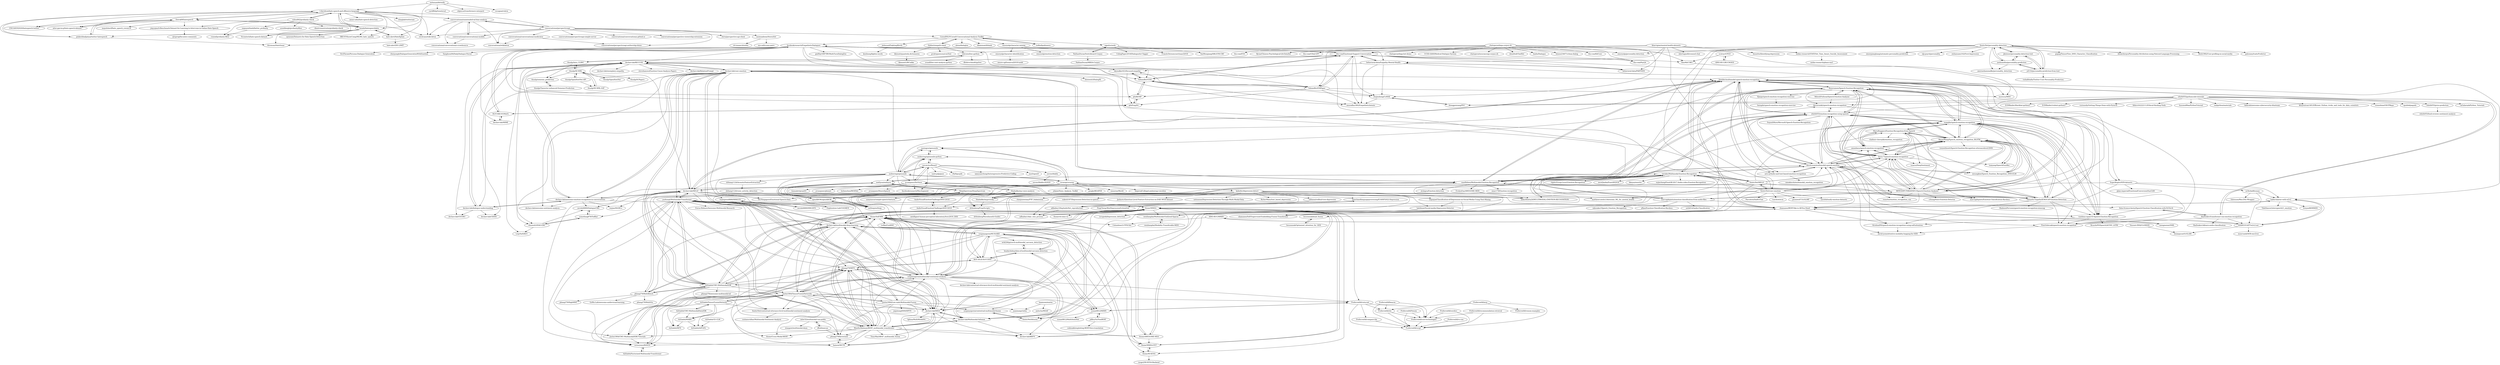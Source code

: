 digraph G {
"t-davidson/hate-speech-and-offensive-language" -> "ZeerakW/hatespeech"
"t-davidson/hate-speech-and-offensive-language" -> "leondz/hatespeechdata"
"t-davidson/hate-speech-and-offensive-language" -> "pinkeshbadjatiya/twitter-hatespeech"
"t-davidson/hate-speech-and-offensive-language" -> "Hironsan/HateSonar"
"t-davidson/hate-speech-and-offensive-language" -> "ENCASEH2020/hatespeech-twitter"
"t-davidson/hate-speech-and-offensive-language" -> "vzhou842/profanity-check"
"t-davidson/hate-speech-and-offensive-language" -> "ewulczyn/wiki-detox"
"t-davidson/hate-speech-and-offensive-language" -> "Vicomtech/hate-speech-dataset"
"t-davidson/hate-speech-and-offensive-language" -> "aitor-garcia-p/hate-speech-dataset"
"t-davidson/hate-speech-and-offensive-language" -> "aman-saha/hate-speech-detection"
"t-davidson/hate-speech-and-offensive-language" -> "HKUST-KnowComp/MLMA_hate_speech"
"t-davidson/hate-speech-and-offensive-language" -> "hate-alert/HateXplain"
"t-davidson/hate-speech-and-offensive-language" -> "jing-qian/A-Benchmark-Dataset-for-Learning-to-Intervene-in-Online-Hate-Speech"
"t-davidson/hate-speech-and-offensive-language" -> "conversationai/unintended-ml-bias-analysis"
"t-davidson/hate-speech-and-offensive-language" -> "slanglab/twitteraae"
"AudioVisualEmotionChallenge/AVEC2018" -> "AudioVisualEmotionChallenge/AVEC2019"
"AudioVisualEmotionChallenge/AVEC2019" -> "AudioVisualEmotionChallenge/AVEC2018"
"AudioVisualEmotionChallenge/AVEC2019" -> "intelligent-human-perception-laboratory/Avec2019_DDS"
"DeepSpectrum/DeepSpectrum" -> "openXBOW/openXBOW"
"DeepSpectrum/DeepSpectrum" -> "auDeep/auDeep"
"DeepSpectrum/DeepSpectrum" -> "end2you/end2you"
"DeepSpectrum/DeepSpectrum" -> "AudioVisualEmotionChallenge/AVEC2018"
"DeepSpectrum/DeepSpectrum" -> "AudioVisualEmotionChallenge/AVEC2019"
"SuperKogito/SER-datasets" -> "HLTSingapore/Emotional-Speech-Data" ["e"=1]
"SuperKogito/SER-datasets" -> "habla-liaa/ser-with-w2v2"
"SuperKogito/SER-datasets" -> "shamanez/BERT-like-is-All-You-Need"
"SuperKogito/SER-datasets" -> "glam-imperial/EmotionalConversionStarGAN" ["e"=1]
"SuperKogito/SER-datasets" -> "m3hrdadfi/soxan"
"snguyenthanh/better_profanity" -> "rominf/profanity-filter"
"MiteshPuthran/Speech-Emotion-Analyzer" -> "Renovamen/Speech-Emotion-Recognition"
"MiteshPuthran/Speech-Emotion-Analyzer" -> "hkveeranki/speech-emotion-recognition"
"Renovamen/Speech-Emotion-Recognition" -> "x4nth055/emotion-recognition-using-speech"
"Renovamen/Speech-Emotion-Recognition" -> "xuanjihe/speech-emotion-recognition"
"Renovamen/Speech-Emotion-Recognition" -> "Demfier/multimodal-speech-emotion-recognition"
"Renovamen/Speech-Emotion-Recognition" -> "RayanWang/Speech_emotion_recognition_BLSTM"
"Renovamen/Speech-Emotion-Recognition" -> "david-yoon/multimodal-speech-emotion"
"Renovamen/Speech-Emotion-Recognition" -> "MITESHPUTHRANNEU/Speech-Emotion-Analyzer"
"Renovamen/Speech-Emotion-Recognition" -> "hkveeranki/speech-emotion-recognition"
"Renovamen/Speech-Emotion-Recognition" -> "harry-7/speech-emotion-recognition"
"Renovamen/Speech-Emotion-Recognition" -> "MiteshPuthran/Speech-Emotion-Analyzer"
"Renovamen/Speech-Emotion-Recognition" -> "vandana-rajan/1D-Speech-Emotion-Recognition"
"Renovamen/Speech-Emotion-Recognition" -> "maelfabien/Multimodal-Emotion-Recognition"
"Renovamen/Speech-Emotion-Recognition" -> "YJango/speech-emotion-recognition-exercise"
"Renovamen/Speech-Emotion-Recognition" -> "naxingyu/opensmile"
"Renovamen/Speech-Emotion-Recognition" -> "SuperKogito/SER-datasets"
"Renovamen/Speech-Emotion-Recognition" -> "aris-ai/Audio-and-text-based-emotion-recognition"
"Vincent-ZHQ/CA-MSER" -> "lixiangucas01/GLAM"
"aris-ai/Audio-and-text-based-emotion-recognition" -> "mmakiuchi/multimodal_emotion_recognition"
"aris-ai/Audio-and-text-based-emotion-recognition" -> "david-yoon/multimodal-speech-emotion"
"david-yoon/multimodal-speech-emotion" -> "Demfier/multimodal-speech-emotion-recognition"
"david-yoon/multimodal-speech-emotion" -> "aris-ai/Audio-and-text-based-emotion-recognition"
"david-yoon/multimodal-speech-emotion" -> "RayanWang/Speech_emotion_recognition_BLSTM"
"david-yoon/multimodal-speech-emotion" -> "xuanjihe/speech-emotion-recognition"
"david-yoon/multimodal-speech-emotion" -> "david-yoon/attentive-modality-hopping-for-SER"
"david-yoon/multimodal-speech-emotion" -> "Samarth-Tripathi/IEMOCAP-Emotion-Detection"
"david-yoon/multimodal-speech-emotion" -> "harry-7/speech-emotion-recognition"
"david-yoon/multimodal-speech-emotion" -> "shamanez/BERT-like-is-All-You-Need"
"david-yoon/multimodal-speech-emotion" -> "Renovamen/Speech-Emotion-Recognition"
"david-yoon/multimodal-speech-emotion" -> "PiotrSobczak/speech-emotion-recognition"
"david-yoon/multimodal-speech-emotion" -> "amanbasu/speech-emotion-recognition"
"david-yoon/multimodal-speech-emotion" -> "vandana-rajan/1D-Speech-Emotion-Recognition"
"david-yoon/multimodal-speech-emotion" -> "tzirakis/Multimodal-Emotion-Recognition"
"david-yoon/multimodal-speech-emotion" -> "maelfabien/Multimodal-Emotion-Recognition"
"david-yoon/multimodal-speech-emotion" -> "eesungkim/Speech_Emotion_Recognition_DNN-ELM"
"lessonxmk/Optimized_attention_for_SER" -> "lessonxmk/head_fusion"
"x4nth055/emotion-recognition-using-speech" -> "Renovamen/Speech-Emotion-Recognition"
"x4nth055/emotion-recognition-using-speech" -> "xuanjihe/speech-emotion-recognition"
"x4nth055/emotion-recognition-using-speech" -> "hkveeranki/speech-emotion-recognition"
"x4nth055/emotion-recognition-using-speech" -> "MITESHPUTHRANNEU/Speech-Emotion-Analyzer"
"x4nth055/emotion-recognition-using-speech" -> "Demfier/multimodal-speech-emotion-recognition"
"x4nth055/emotion-recognition-using-speech" -> "RayanWang/Speech_emotion_recognition_BLSTM"
"x4nth055/emotion-recognition-using-speech" -> "marcogdepinto/emotion-classification-from-audio-files"
"x4nth055/emotion-recognition-using-speech" -> "harry-7/speech-emotion-recognition"
"x4nth055/emotion-recognition-using-speech" -> "david-yoon/multimodal-speech-emotion"
"x4nth055/emotion-recognition-using-speech" -> "amanbasu/speech-emotion-recognition"
"x4nth055/emotion-recognition-using-speech" -> "SuyashMore/MevonAI-Speech-Emotion-Recognition"
"x4nth055/emotion-recognition-using-speech" -> "vandana-rajan/1D-Speech-Emotion-Recognition"
"x4nth055/emotion-recognition-using-speech" -> "maelfabien/Multimodal-Emotion-Recognition"
"x4nth055/emotion-recognition-using-speech" -> "rezachu/emotion_recognition_cnn"
"x4nth055/emotion-recognition-using-speech" -> "aris-ai/Audio-and-text-based-emotion-recognition"
"xuanjihe/speech-emotion-recognition" -> "RayanWang/Speech_emotion_recognition_BLSTM"
"xuanjihe/speech-emotion-recognition" -> "harry-7/speech-emotion-recognition"
"xuanjihe/speech-emotion-recognition" -> "Renovamen/Speech-Emotion-Recognition"
"xuanjihe/speech-emotion-recognition" -> "david-yoon/multimodal-speech-emotion"
"xuanjihe/speech-emotion-recognition" -> "x4nth055/emotion-recognition-using-speech"
"xuanjihe/speech-emotion-recognition" -> "Samarth-Tripathi/IEMOCAP-Emotion-Detection"
"xuanjihe/speech-emotion-recognition" -> "vandana-rajan/1D-Speech-Emotion-Recognition"
"xuanjihe/speech-emotion-recognition" -> "Demfier/multimodal-speech-emotion-recognition"
"xuanjihe/speech-emotion-recognition" -> "MarioRuggieri/Emotion-Recognition-from-Speech"
"xuanjihe/speech-emotion-recognition" -> "MITESHPUTHRANNEU/Speech-Emotion-Analyzer"
"xuanjihe/speech-emotion-recognition" -> "amanbasu/speech-emotion-recognition"
"xuanjihe/speech-emotion-recognition" -> "eesungkim/Speech_Emotion_Recognition_DNN-ELM"
"xuanjihe/speech-emotion-recognition" -> "KrishnaDN/speech-emotion-recognition-using-self-attention"
"xuanjihe/speech-emotion-recognition" -> "tzaiyang/SpeechEmoRec"
"xuanjihe/speech-emotion-recognition" -> "PiotrSobczak/speech-emotion-recognition"
"kbenoit/quanteda.dictionaries" -> "kbenoit/LIWCalike"
"chatopera/efaqa-corpus-zh" -> "lemon234071/clean-dialog" ["e"=1]
"chatopera/efaqa-corpus-zh" -> "thu-coai/Emotional-Support-Conversation"
"chatopera/efaqa-corpus-zh" -> "thu-coai/PsyQA"
"chatopera/efaqa-corpus-zh" -> "chujiezheng/CoMAE"
"chatopera/efaqa-corpus-zh" -> "thu-coai/KdConv" ["e"=1]
"chatopera/efaqa-corpus-zh" -> "thu-coai/EVA" ["e"=1]
"chatopera/efaqa-corpus-zh" -> "flyrae/Chinese-Psychological-QA-DataSet"
"chatopera/efaqa-corpus-zh" -> "thu-coai/CDial-GPT" ["e"=1]
"chatopera/efaqa-corpus-zh" -> "XiaoMi/C3KG"
"chatopera/efaqa-corpus-zh" -> "chatopera/efaqa-bot-demo"
"chatopera/efaqa-corpus-zh" -> "UCSD-AI4H/Medical-Dialogue-System" ["e"=1]
"chatopera/efaqa-corpus-zh" -> "chatopera/insuranceqa-corpus-zh" ["e"=1]
"chatopera/efaqa-corpus-zh" -> "demi6od/ChatBot" ["e"=1]
"chatopera/efaqa-corpus-zh" -> "baidu/Dialogue" ["e"=1]
"IliaZenkov/transformer-cnn-emotion-recognition" -> "Data-Science-kosta/Speech-Emotion-Classification-with-PyTorch"
"IliaZenkov/transformer-cnn-emotion-recognition" -> "IliaZenkov/sklearn-audio-classification"
"IliaZenkov/transformer-cnn-emotion-recognition" -> "Demfier/multimodal-speech-emotion-recognition"
"IliaZenkov/transformer-cnn-emotion-recognition" -> "PiotrSobczak/speech-emotion-recognition"
"IliaZenkov/transformer-cnn-emotion-recognition" -> "b04901014/FT-w2v2-ser"
"conversationai/unintended-ml-bias-analysis" -> "conversationai/conversationai-models"
"conversationai/unintended-ml-bias-analysis" -> "ewulczyn/wiki-detox"
"conversationai/unintended-ml-bias-analysis" -> "conversationai/perspectiveapi"
"conversationai/unintended-ml-bias-analysis" -> "conversationai/wikidetox"
"conversationai/unintended-ml-bias-analysis" -> "conversationai/conversationai-crowdsource"
"MITESHPUTHRANNEU/Speech-Emotion-Analyzer" -> "xuanjihe/speech-emotion-recognition"
"MITESHPUTHRANNEU/Speech-Emotion-Analyzer" -> "RayanWang/Speech_emotion_recognition_BLSTM"
"MITESHPUTHRANNEU/Speech-Emotion-Analyzer" -> "x4nth055/emotion-recognition-using-speech"
"MITESHPUTHRANNEU/Speech-Emotion-Analyzer" -> "Renovamen/Speech-Emotion-Recognition"
"MITESHPUTHRANNEU/Speech-Emotion-Analyzer" -> "Demfier/multimodal-speech-emotion-recognition"
"MITESHPUTHRANNEU/Speech-Emotion-Analyzer" -> "rezachu/emotion_recognition_cnn"
"MITESHPUTHRANNEU/Speech-Emotion-Analyzer" -> "harry-7/speech-emotion-recognition"
"MITESHPUTHRANNEU/Speech-Emotion-Analyzer" -> "marcogdepinto/emotion-classification-from-audio-files"
"MITESHPUTHRANNEU/Speech-Emotion-Analyzer" -> "maelfabien/Multimodal-Emotion-Recognition"
"MITESHPUTHRANNEU/Speech-Emotion-Analyzer" -> "david-yoon/multimodal-speech-emotion"
"MITESHPUTHRANNEU/Speech-Emotion-Analyzer" -> "amanbasu/speech-emotion-recognition"
"MITESHPUTHRANNEU/Speech-Emotion-Analyzer" -> "shamanez/BERT-like-is-All-You-Need"
"MITESHPUTHRANNEU/Speech-Emotion-Analyzer" -> "crhung/Voice-Emotion-Detector"
"MITESHPUTHRANNEU/Speech-Emotion-Analyzer" -> "marcogdepinto/Emotion-Classification-Ravdess"
"MITESHPUTHRANNEU/Speech-Emotion-Analyzer" -> "MarioRuggieri/Emotion-Recognition-from-Speech"
"SenticNet/personality-detection" -> "jkwieser/personality-detection-text"
"SenticNet/personality-detection" -> "jcl132/personality-prediction-from-text"
"SenticNet/personality-detection" -> "yashsmehta/personality-prediction"
"SenticNet/personality-detection" -> "SenticNet/conv-emotion"
"SenticNet/personality-detection" -> "gugug/TensorFlow_DNN_Character_Classification"
"SenticNet/personality-detection" -> "chbrown/liwc-python"
"SenticNet/personality-detection" -> "desaichirayu/Personality-Attribution-using-Natural-Language-Processing"
"SenticNet/personality-detection" -> "SenticNet/MELD"
"SenticNet/personality-detection" -> "Resh1992/User-profiling-in-social-media"
"SenticNet/personality-detection" -> "palooney/traitsPredictor"
"SenticNet/personality-detection" -> "emoryjianghang/automatic-personality-prediction"
"SenticNet/personality-detection" -> "nlp-psych/personality"
"SenticNet/personality-detection" -> "amirmohammadkz/personality_detection"
"SenticNet/personality-detection" -> "zishansami102/First-Impression"
"SenticNet/personality-detection" -> "emorynlp/personality-detection"
"x4nth055/pythoncode-tutorials" -> "x4nth055/emotion-recognition-using-speech"
"x4nth055/pythoncode-tutorials" -> "mGalarnyk/Python_Tutorials" ["e"=1]
"x4nth055/pythoncode-tutorials" -> "EONRaider/blackhat-python3" ["e"=1]
"x4nth055/pythoncode-tutorials" -> "EONRaider/violent-python3" ["e"=1]
"x4nth055/pythoncode-tutorials" -> "curiousily/Getting-Things-Done-with-Pytorch" ["e"=1]
"x4nth055/pythoncode-tutorials" -> "MITESHPUTHRANNEU/Speech-Emotion-Analyzer"
"x4nth055/pythoncode-tutorials" -> "hhhrrrttt222111/Ethical-Hacking-Tools" ["e"=1]
"x4nth055/pythoncode-tutorials" -> "hussien89aa/PythonTutorial" ["e"=1]
"x4nth055/pythoncode-tutorials" -> "hkveeranki/speech-emotion-recognition"
"x4nth055/pythoncode-tutorials" -> "realpython/materials" ["e"=1]
"x4nth055/pythoncode-tutorials" -> "fabacab/awesome-cybersecurity-blueteam" ["e"=1]
"x4nth055/pythoncode-tutorials" -> "khuyentran1401/Efficient_Python_tricks_and_tools_for_data_scientists" ["e"=1]
"x4nth055/pythoncode-tutorials" -> "rewardone/OSCPRepo" ["e"=1]
"x4nth055/pythoncode-tutorials" -> "opsdisk/pagodo" ["e"=1]
"x4nth055/pythoncode-tutorials" -> "x4nth055/price-prediction"
"leondz/hatespeechdata" -> "hate-alert/HateXplain"
"leondz/hatespeechdata" -> "ZeerakW/hatespeech"
"leondz/hatespeechdata" -> "t-davidson/hate-speech-and-offensive-language"
"leondz/hatespeechdata" -> "Vicomtech/hate-speech-dataset"
"leondz/hatespeechdata" -> "Hironsan/HateSonar"
"leondz/hatespeechdata" -> "pinkeshbadjatiya/twitter-hatespeech"
"leondz/hatespeechdata" -> "aymeam/Datasets-for-Hate-Speech-Detection"
"leondz/hatespeechdata" -> "HKUST-KnowComp/MLMA_hate_speech"
"CornellNLP/Cornell-Conversational-Analysis-Toolkit" -> "sudhof/politeness"
"CornellNLP/Cornell-Conversational-Analysis-Toolkit" -> "cgpotts/swda"
"CornellNLP/Cornell-Conversational-Analysis-Toolkit" -> "facebookresearch/EmpatheticDialogues"
"CornellNLP/Cornell-Conversational-Analysis-Toolkit" -> "jmhessel/FightingWords"
"CornellNLP/Cornell-Conversational-Analysis-Toolkit" -> "Ejhfast/empath-client"
"CornellNLP/Cornell-Conversational-Analysis-Toolkit" -> "alexa/dialoglue" ["e"=1]
"CornellNLP/Cornell-Conversational-Analysis-Toolkit" -> "dbamman/litbank" ["e"=1]
"CornellNLP/Cornell-Conversational-Analysis-Toolkit" -> "emorynlp/character-mining"
"unitaryai/detoxify" -> "cardiffnlp/tweeteval" ["e"=1]
"unitaryai/detoxify" -> "t-davidson/hate-speech-and-offensive-language"
"unitaryai/detoxify" -> "cdpierse/transformers-interpret" ["e"=1]
"unitaryai/detoxify" -> "recognai/rubrix" ["e"=1]
"unitaryai/detoxify" -> "leondz/hatespeechdata"
"conversationai/perspectiveapi" -> "conversationai/unintended-ml-bias-analysis"
"conversationai/perspectiveapi" -> "conversationai/conversationai-moderator"
"conversationai/perspectiveapi" -> "conversationai/perspectiveapi-authorship-demo"
"conversationai/perspectiveapi" -> "conversationai/perspectiveapi-simple-server"
"conversationai/perspectiveapi" -> "conversationai/conversationai.github.io"
"conversationai/perspectiveapi" -> "conversationai/conversationai-models"
"conversationai/perspectiveapi" -> "ewulczyn/wiki-detox"
"conversationai/perspectiveapi" -> "t-davidson/hate-speech-and-offensive-language"
"conversationai/perspectiveapi" -> "conversationai/perspective-viewership-extension"
"conversationai/perspectiveapi" -> "conversationai/wikidetox"
"conversationai/perspectiveapi" -> "moinnadeem/StereoSet"
"conversationai/perspectiveapi" -> "sloria/perspective-api-client"
"conversationai/perspectiveapi" -> "CornellNLP/Cornell-Conversational-Analysis-Toolkit"
"Ejhfast/empath-client" -> "chbrown/liwc-python"
"Ejhfast/empath-client" -> "prodriguezsosa/conText" ["e"=1]
"Ejhfast/empath-client" -> "kbenoit/quanteda.dictionaries"
"Ejhfast/empath-client" -> "CornellNLP/Cornell-Conversational-Analysis-Toolkit"
"thuiar/MMSA" -> "thuiar/Self-MM"
"thuiar/MMSA" -> "thuiar/MMSA-FET"
"thuiar/MMSA" -> "thuiar/AWESOME-MSA"
"thuiar/MMSA" -> "declare-lab/multimodal-deep-learning"
"thuiar/MMSA" -> "soujanyaporia/multimodal-sentiment-analysis"
"thuiar/MMSA" -> "yaohungt/Multimodal-Transformer"
"thuiar/MMSA" -> "thuiar/M-SENA"
"thuiar/MMSA" -> "declare-lab/MISA"
"thuiar/MMSA" -> "A2Zadeh/CMU-MultimodalSDK"
"thuiar/MMSA" -> "wenliangdai/Multimodal-End2end-Sparse"
"thuiar/MMSA" -> "declare-lab/Multimodal-Infomax"
"thuiar/MMSA" -> "WasifurRahman/BERT_multimodal_transformer"
"thuiar/MMSA" -> "PreferredAI/vista-net"
"thuiar/MMSA" -> "thuiar/ch-sims-v2"
"thuiar/MMSA" -> "ROC-HCI/UR-FUNNY"
"thuiar/Self-MM" -> "declare-lab/MISA"
"thuiar/Self-MM" -> "thuiar/MMSA"
"thuiar/Self-MM" -> "thuiar/AWESOME-MSA"
"thuiar/Self-MM" -> "declare-lab/Multimodal-Infomax"
"thuiar/Self-MM" -> "thuiar/M-SENA"
"thuiar/Self-MM" -> "Columbine21/TFR-Net"
"thuiar/Self-MM" -> "thuiar/MMSA-FET"
"thuiar/Self-MM" -> "LeMei/UniMSE"
"thuiar/Self-MM" -> "WasifurRahman/BERT_multimodal_transformer"
"thuiar/Self-MM" -> "declare-lab/multimodal-deep-learning"
"SenticNet/conv-emotion" -> "SenticNet/MELD"
"SenticNet/conv-emotion" -> "wxjiao/HiGRUs"
"SenticNet/conv-emotion" -> "SenticNet/contextual-utterance-level-multimodal-sentiment-analysis"
"SenticNet/conv-emotion" -> "facebookresearch/EmpatheticDialogues"
"SenticNet/conv-emotion" -> "soujanyaporia/multimodal-sentiment-analysis"
"SenticNet/conv-emotion" -> "sarnthil/unify-emotion-datasets" ["e"=1]
"SenticNet/conv-emotion" -> "Pascalson/DyKGChat" ["e"=1]
"SenticNet/conv-emotion" -> "david-yoon/multimodal-speech-emotion"
"SenticNet/conv-emotion" -> "tzirakis/Multimodal-Emotion-Recognition"
"SenticNet/conv-emotion" -> "Samarth-Tripathi/IEMOCAP-Emotion-Detection"
"SenticNet/conv-emotion" -> "RayanWang/Speech_emotion_recognition_BLSTM"
"SenticNet/conv-emotion" -> "tuxchow/ecm" ["e"=1]
"SenticNet/conv-emotion" -> "jasonwu0731/GLMP" ["e"=1]
"SenticNet/conv-emotion" -> "SenticNet/hfusion"
"SenticNet/conv-emotion" -> "harry-7/speech-emotion-recognition"
"shamanez/BERT-like-is-All-You-Need" -> "habla-liaa/ser-with-w2v2"
"shamanez/BERT-like-is-All-You-Need" -> "shamanez/Self-Supervised-Embedding-Fusion-Transformer"
"shamanez/BERT-like-is-All-You-Need" -> "b04901014/FT-w2v2-ser"
"shamanez/BERT-like-is-All-You-Need" -> "lessonxmk/head_fusion"
"shamanez/BERT-like-is-All-You-Need" -> "Demfier/multimodal-speech-emotion-recognition"
"shamanez/BERT-like-is-All-You-Need" -> "KrishnaDN/speech-emotion-recognition-using-self-attention"
"wenliangdai/Multimodal-End2end-Sparse" -> "wenliangdai/Modality-Transferable-MER"
"declare-lab/multimodal-deep-learning" -> "thuiar/MMSA"
"declare-lab/multimodal-deep-learning" -> "declare-lab/MISA"
"declare-lab/multimodal-deep-learning" -> "declare-lab/Multimodal-Infomax"
"declare-lab/multimodal-deep-learning" -> "soujanyaporia/multimodal-sentiment-analysis"
"declare-lab/multimodal-deep-learning" -> "yaohungt/Multimodal-Transformer"
"declare-lab/multimodal-deep-learning" -> "thuiar/Self-MM"
"declare-lab/multimodal-deep-learning" -> "A2Zadeh/CMU-MultimodalSDK"
"declare-lab/multimodal-deep-learning" -> "declare-lab/BBFN"
"declare-lab/multimodal-deep-learning" -> "Justin1904/TensorFusionNetworks"
"declare-lab/multimodal-deep-learning" -> "pliang279/MultiBench"
"declare-lab/multimodal-deep-learning" -> "soujanyaporia/MUStARD"
"declare-lab/multimodal-deep-learning" -> "WasifurRahman/BERT_multimodal_transformer"
"declare-lab/multimodal-deep-learning" -> "thuiar/Cross-Modal-BERT"
"declare-lab/multimodal-deep-learning" -> "thuiar/MMSA-FET"
"declare-lab/multimodal-deep-learning" -> "declare-lab/conv-emotion"
"jefferyYu/TomBERT" -> "xunan0812/MIMN"
"jefferyYu/TomBERT" -> "codezakh/exploiting-BERT-thru-translation"
"thuiar/AWESOME-MSA" -> "thuiar/MMSA"
"thuiar/AWESOME-MSA" -> "thuiar/Self-MM"
"thuiar/AWESOME-MSA" -> "thuiar/MMSA-FET"
"xunan0812/MIMN" -> "PreferredAI/vista-net"
"xunan0812/MIMN" -> "headacheboy/data-of-multimodal-sarcasm-detection"
"xunan0812/MIMN" -> "jefferyYu/TomBERT"
"xunan0812/MIMN" -> "xunan0812/MultiSentiNet"
"Justin1904/CMU-MultimodalSDK-Tutorials" -> "victorywys/RAVEN"
"Justin1904/CMU-MultimodalSDK-Tutorials" -> "pliang279/MFN"
"yaohungt/Multimodal-Transformer" -> "WasifurRahman/BERT_multimodal_transformer"
"yaohungt/Multimodal-Transformer" -> "A2Zadeh/CMU-MultimodalSDK"
"yaohungt/Multimodal-Transformer" -> "thuiar/MMSA"
"yaohungt/Multimodal-Transformer" -> "declare-lab/MISA"
"yaohungt/Multimodal-Transformer" -> "declare-lab/multimodal-deep-learning"
"yaohungt/Multimodal-Transformer" -> "soujanyaporia/multimodal-sentiment-analysis"
"yaohungt/Multimodal-Transformer" -> "pliang279/MFN"
"yaohungt/Multimodal-Transformer" -> "Justin1904/Low-rank-Multimodal-Fusion"
"yaohungt/Multimodal-Transformer" -> "Justin1904/TensorFusionNetworks"
"yaohungt/Multimodal-Transformer" -> "pliang279/MultiBench"
"yaohungt/Multimodal-Transformer" -> "Justin1904/CMU-MultimodalSDK-Tutorials"
"yaohungt/Multimodal-Transformer" -> "thuiar/Self-MM"
"yaohungt/Multimodal-Transformer" -> "hainow/MCTN"
"yaohungt/Multimodal-Transformer" -> "declare-lab/MELD"
"yaohungt/Multimodal-Transformer" -> "Eurus-Holmes/Awesome-Multimodal-Research" ["e"=1]
"headacheboy/data-of-multimodal-sarcasm-detection" -> "soujanyaporia/MUStARD"
"headacheboy/data-of-multimodal-sarcasm-detection" -> "wrk226/pytorch-multimodal_sarcasm_detection"
"headacheboy/data-of-multimodal-sarcasm-detection" -> "xunan0812/MIMN"
"headacheboy/data-of-multimodal-sarcasm-detection" -> "ROC-HCI/UR-FUNNY"
"declare-lab/conv-emotion" -> "declare-lab/MELD"
"declare-lab/conv-emotion" -> "declare-lab/awesome-emotion-recognition-in-conversations"
"declare-lab/conv-emotion" -> "declare-lab/RECCON"
"declare-lab/conv-emotion" -> "declare-lab/multimodal-deep-learning"
"declare-lab/conv-emotion" -> "declare-lab/dialogue-understanding"
"declare-lab/conv-emotion" -> "shenwzh3/DAG-ERC"
"declare-lab/conv-emotion" -> "thuiar/MMSA"
"declare-lab/conv-emotion" -> "yaohungt/Multimodal-Transformer"
"declare-lab/conv-emotion" -> "A2Zadeh/CMU-MultimodalSDK"
"declare-lab/conv-emotion" -> "shenwzh3/DialogXL"
"declare-lab/conv-emotion" -> "maelfabien/Multimodal-Emotion-Recognition"
"declare-lab/conv-emotion" -> "declare-lab/awesome-sentiment-analysis" ["e"=1]
"declare-lab/conv-emotion" -> "soujanyaporia/multimodal-sentiment-analysis"
"declare-lab/conv-emotion" -> "Demfier/multimodal-speech-emotion-recognition"
"declare-lab/conv-emotion" -> "thu-coai/Emotional-Support-Conversation"
"thunlp/Auto_CLIWC" -> "thunlp/sememe_prediction"
"thunlp/Auto_CLIWC" -> "thunlp/SE-WRL"
"thunlp/Auto_CLIWC" -> "chbrown/liwc-python"
"scutcyr/CPED" -> "AIM3-RUC/RUCM3ED"
"scutcyr/CPED" -> "XiaoMi/C3KG"
"WasifurRahman/BERT_multimodal_transformer" -> "declare-lab/MISA"
"WasifurRahman/BERT_multimodal_transformer" -> "yaohungt/Multimodal-Transformer"
"WasifurRahman/BERT_multimodal_transformer" -> "declare-lab/Multimodal-Infomax"
"WasifurRahman/BERT_multimodal_transformer" -> "thuiar/Cross-Modal-BERT"
"WasifurRahman/BERT_multimodal_transformer" -> "thuiar/Self-MM"
"WasifurRahman/BERT_multimodal_transformer" -> "victorywys/RAVEN"
"WasifurRahman/BERT_multimodal_transformer" -> "pliang279/MFN"
"WasifurRahman/BERT_multimodal_transformer" -> "pliang279/factorized"
"WasifurRahman/BERT_multimodal_transformer" -> "hainow/MCTN"
"WasifurRahman/BERT_multimodal_transformer" -> "declare-lab/BBFN"
"WasifurRahman/BERT_multimodal_transformer" -> "Justin1904/CMU-MultimodalSDK-Tutorials"
"WasifurRahman/BERT_multimodal_transformer" -> "thuiar/AWESOME-MSA"
"WasifurRahman/BERT_multimodal_transformer" -> "TmacMai/ARGF_multimodal_fusion"
"WasifurRahman/BERT_multimodal_transformer" -> "soujanyaporia/multimodal-sentiment-analysis"
"WasifurRahman/BERT_multimodal_transformer" -> "thuiar/MMSA"
"declare-lab/RECCON" -> "declare-lab/dialogue-understanding"
"declare-lab/RECCON" -> "declare-lab/CICERO"
"declare-lab/RECCON" -> "skywalker023/focused-empathy"
"declare-lab/RECCON" -> "declare-lab/exemplary-empathy"
"declare-lab/RECCON" -> "LeqsNaN/KEC"
"declare-lab/RECCON" -> "declare-lab/conv-emotion"
"declare-lab/RECCON" -> "thu-coai/Emotional-Support-Conversation"
"declare-lab/RECCON" -> "stevehamwu/Emotion-Cause-Analysis-Papers" ["e"=1]
"declare-lab/RECCON" -> "declare-lab/CIDER"
"declare-lab/RECCON" -> "Sahandfer/CEM"
"declare-lab/RECCON" -> "shenwzh3/DAG-ERC"
"declare-lab/RECCON" -> "declare-lab/RelationPrompt"
"declare-lab/RECCON" -> "declare-lab/awesome-emotion-recognition-in-conversations"
"thuiar/M-SENA" -> "iyuge2/M-SENA-Backend"
"thuiar/M-SENA" -> "thuiar/MMSA-FET"
"mengmenm/SMIL" -> "AIM3-RUC/MMIN"
"A2Zadeh/CMU-MultimodalSDK" -> "yaohungt/Multimodal-Transformer"
"A2Zadeh/CMU-MultimodalSDK" -> "soujanyaporia/multimodal-sentiment-analysis"
"A2Zadeh/CMU-MultimodalSDK" -> "declare-lab/multimodal-deep-learning"
"A2Zadeh/CMU-MultimodalSDK" -> "thuiar/MMSA"
"A2Zadeh/CMU-MultimodalSDK" -> "Justin1904/TensorFusionNetworks"
"A2Zadeh/CMU-MultimodalSDK" -> "declare-lab/MISA"
"A2Zadeh/CMU-MultimodalSDK" -> "WasifurRahman/BERT_multimodal_transformer"
"A2Zadeh/CMU-MultimodalSDK" -> "pliang279/MultiBench"
"A2Zadeh/CMU-MultimodalSDK" -> "pliang279/awesome-multimodal-ml" ["e"=1]
"A2Zadeh/CMU-MultimodalSDK" -> "declare-lab/MELD"
"A2Zadeh/CMU-MultimodalSDK" -> "pliang279/MFN"
"A2Zadeh/CMU-MultimodalSDK" -> "Justin1904/CMU-MultimodalSDK-Tutorials"
"A2Zadeh/CMU-MultimodalSDK" -> "declare-lab/conv-emotion"
"A2Zadeh/CMU-MultimodalSDK" -> "thuiar/Self-MM"
"A2Zadeh/CMU-MultimodalSDK" -> "victorywys/RAVEN"
"SenticNet/MELD" -> "SenticNet/conv-emotion"
"SenticNet/MELD" -> "tzirakis/Multimodal-Emotion-Recognition"
"SenticNet/MELD" -> "harry-7/speech-emotion-recognition"
"SenticNet/MELD" -> "victorywys/RAVEN"
"SenticNet/MELD" -> "Samarth-Tripathi/IEMOCAP-Emotion-Detection"
"SenticNet/MELD" -> "david-yoon/multimodal-speech-emotion"
"SenticNet/MELD" -> "SenticNet/hfusion"
"SenticNet/MELD" -> "MarioRuggieri/Emotion-Recognition-from-Speech"
"SenticNet/MELD" -> "declare-lab/RECCON"
"SenticNet/contextual-utterance-level-multimodal-sentiment-analysis" -> "roshansridhar/Multimodal-Sentiment-Analysis"
"hainow/MCTN" -> "pliang279/factorized"
"soujanyaporia/contextual-multimodal-fusion" -> "SenticNet/hfusion"
"soujanyaporia/multimodal-sentiment-analysis" -> "SenticNet/contextual-utterance-level-multimodal-sentiment-analysis"
"soujanyaporia/multimodal-sentiment-analysis" -> "thuiar/MMSA"
"soujanyaporia/multimodal-sentiment-analysis" -> "Justin1904/TensorFusionNetworks"
"soujanyaporia/multimodal-sentiment-analysis" -> "declare-lab/contextual-utterance-level-multimodal-sentiment-analysis"
"soujanyaporia/multimodal-sentiment-analysis" -> "pliang279/MFN"
"soujanyaporia/multimodal-sentiment-analysis" -> "declare-lab/multimodal-deep-learning"
"soujanyaporia/multimodal-sentiment-analysis" -> "A2Zadeh/CMU-MultimodalSDK"
"soujanyaporia/multimodal-sentiment-analysis" -> "SenticNet/hfusion"
"soujanyaporia/multimodal-sentiment-analysis" -> "soujanyaporia/contextual-multimodal-fusion"
"soujanyaporia/multimodal-sentiment-analysis" -> "yaohungt/Multimodal-Transformer"
"soujanyaporia/multimodal-sentiment-analysis" -> "declare-lab/MISA"
"soujanyaporia/multimodal-sentiment-analysis" -> "PreferredAI/vista-net"
"soujanyaporia/multimodal-sentiment-analysis" -> "thuiar/AWESOME-MSA"
"soujanyaporia/multimodal-sentiment-analysis" -> "tzirakis/Multimodal-Emotion-Recognition"
"soujanyaporia/multimodal-sentiment-analysis" -> "thuiar/Self-MM"
"Shahabks/my-voice-analysis" -> "Shahabks/myprosody"
"Shahabks/my-voice-analysis" -> "jcvasquezc/DisVoice"
"Shahabks/my-voice-analysis" -> "drfeinberg/PraatScripts"
"Shahabks/my-voice-analysis" -> "uzaymacar/simple-speech-features"
"Justin1904/TensorFusionNetworks" -> "A2Zadeh/TensorFusionNetwork"
"Justin1904/TensorFusionNetworks" -> "Justin1904/Low-rank-Multimodal-Fusion"
"Justin1904/TensorFusionNetworks" -> "soujanyaporia/multimodal-sentiment-analysis"
"Justin1904/TensorFusionNetworks" -> "victorywys/RAVEN"
"Justin1904/TensorFusionNetworks" -> "pliang279/MFN"
"Justin1904/TensorFusionNetworks" -> "declare-lab/MISA"
"Justin1904/TensorFusionNetworks" -> "Justin1904/CMU-MultimodalSDK-Tutorials"
"Justin1904/TensorFusionNetworks" -> "xunan0812/MIMN"
"Justin1904/TensorFusionNetworks" -> "thuiar/Self-MM"
"Justin1904/TensorFusionNetworks" -> "PreferredAI/vista-net"
"Justin1904/TensorFusionNetworks" -> "SenticNet/contextual-utterance-level-multimodal-sentiment-analysis"
"Justin1904/TensorFusionNetworks" -> "declare-lab/Multimodal-Infomax"
"Justin1904/TensorFusionNetworks" -> "A2Zadeh/MARN"
"Justin1904/TensorFusionNetworks" -> "pliang279/factorized"
"Justin1904/TensorFusionNetworks" -> "hainow/MCTN"
"maelfabien/Multimodal-Emotion-Recognition" -> "tzirakis/Multimodal-Emotion-Recognition"
"maelfabien/Multimodal-Emotion-Recognition" -> "Demfier/multimodal-speech-emotion-recognition"
"maelfabien/Multimodal-Emotion-Recognition" -> "david-yoon/multimodal-speech-emotion"
"maelfabien/Multimodal-Emotion-Recognition" -> "omar178/Emotion-recognition" ["e"=1]
"maelfabien/Multimodal-Emotion-Recognition" -> "atulapra/Emotion-detection" ["e"=1]
"maelfabien/Multimodal-Emotion-Recognition" -> "declare-lab/MELD"
"maelfabien/Multimodal-Emotion-Recognition" -> "x4nth055/emotion-recognition-using-speech"
"maelfabien/Multimodal-Emotion-Recognition" -> "soujanyaporia/multimodal-sentiment-analysis"
"maelfabien/Multimodal-Emotion-Recognition" -> "ankurbhatia24/MULTIMODAL-EMOTION-RECOGNITION"
"maelfabien/Multimodal-Emotion-Recognition" -> "MITESHPUTHRANNEU/Speech-Emotion-Analyzer"
"maelfabien/Multimodal-Emotion-Recognition" -> "declare-lab/multimodal-deep-learning"
"maelfabien/Multimodal-Emotion-Recognition" -> "declare-lab/conv-emotion"
"maelfabien/Multimodal-Emotion-Recognition" -> "Renovamen/Speech-Emotion-Recognition"
"maelfabien/Multimodal-Emotion-Recognition" -> "EvelynFan/AWESOME-MER"
"maelfabien/Multimodal-Emotion-Recognition" -> "xuanjihe/speech-emotion-recognition"
"Exploration-Lab/COGMEN" -> "hujingwen6666/MMGCN"
"zerohd4869/MM-DFN" -> "hujingwen6666/MMGCN"
"harry-7/speech-emotion-recognition" -> "xuanjihe/speech-emotion-recognition"
"harry-7/speech-emotion-recognition" -> "RayanWang/Speech_emotion_recognition_BLSTM"
"harry-7/speech-emotion-recognition" -> "amanbasu/speech-emotion-recognition"
"harry-7/speech-emotion-recognition" -> "MarioRuggieri/Emotion-Recognition-from-Speech"
"harry-7/speech-emotion-recognition" -> "david-yoon/multimodal-speech-emotion"
"harry-7/speech-emotion-recognition" -> "eesungkim/Speech_Emotion_Recognition_DNN-ELM"
"harry-7/speech-emotion-recognition" -> "Samarth-Tripathi/IEMOCAP-Emotion-Detection"
"harry-7/speech-emotion-recognition" -> "x4nth055/emotion-recognition-using-speech"
"harry-7/speech-emotion-recognition" -> "MITESHPUTHRANNEU/Speech-Emotion-Analyzer"
"harry-7/speech-emotion-recognition" -> "tzaiyang/SpeechEmoRec"
"harry-7/speech-emotion-recognition" -> "marcogdepinto/Emotion-Classification-Ravdess"
"harry-7/speech-emotion-recognition" -> "Renovamen/Speech-Emotion-Recognition"
"harry-7/speech-emotion-recognition" -> "vyassu/DeepSentiment"
"thunlp/SE-WRL" -> "thunlp/SE-WRL-SAT"
"thunlp/SE-WRL" -> "thunlp/sememe_prediction"
"thunlp/SE-WRL" -> "thunlp/OpenHowNet-API"
"thunlp/SE-WRL" -> "thunlp/OpenHowNet" ["e"=1]
"thunlp/SE-WRL" -> "thunlp/Auto_CLIWC"
"thunlp/SE-WRL" -> "thunlp/SCPapers" ["e"=1]
"soujanyaporia/MUStARD" -> "headacheboy/data-of-multimodal-sarcasm-detection"
"soujanyaporia/MUStARD" -> "ROC-HCI/UR-FUNNY"
"soujanyaporia/MUStARD" -> "wrk226/pytorch-multimodal_sarcasm_detection"
"soujanyaporia/MUStARD" -> "declare-lab/BBFN"
"soujanyaporia/MUStARD" -> "declare-lab/multimodal-deep-learning"
"soujanyaporia/MUStARD" -> "xunan0812/MIMN"
"soujanyaporia/MUStARD" -> "WasifurRahman/BERT_multimodal_transformer"
"soujanyaporia/MUStARD" -> "soujanyaporia/multimodal-sentiment-analysis"
"soujanyaporia/MUStARD" -> "thuiar/MMSA"
"soujanyaporia/MUStARD" -> "victorywys/RAVEN"
"soujanyaporia/MUStARD" -> "thuiar/Self-MM"
"wrk226/pytorch-multimodal_sarcasm_detection" -> "headacheboy/data-of-multimodal-sarcasm-detection"
"facebookresearch/EmpatheticDialogues" -> "HLTCHKUST/MoEL"
"facebookresearch/EmpatheticDialogues" -> "thu-coai/Emotional-Support-Conversation"
"facebookresearch/EmpatheticDialogues" -> "declare-lab/MIME"
"facebookresearch/EmpatheticDialogues" -> "Sahandfer/CEM"
"facebookresearch/EmpatheticDialogues" -> "qtli/EmpDG"
"facebookresearch/EmpatheticDialogues" -> "qtli/KEMP"
"facebookresearch/EmpatheticDialogues" -> "declare-lab/RECCON"
"facebookresearch/EmpatheticDialogues" -> "behavioral-data/Empathy-Mental-Health"
"facebookresearch/EmpatheticDialogues" -> "gmftbyGMFTBY/MultiTurnDialogZoo" ["e"=1]
"facebookresearch/EmpatheticDialogues" -> "Sahandfer/EMPaper"
"facebookresearch/EmpatheticDialogues" -> "anuradha1992/EmpatheticIntents"
"facebookresearch/EmpatheticDialogues" -> "SivilTaram/Persona-Dialogue-Generation" ["e"=1]
"facebookresearch/EmpatheticDialogues" -> "chenyangh/DialogueGenerationWithEmotion" ["e"=1]
"facebookresearch/EmpatheticDialogues" -> "Sanghoon94/DailyDialogue-Parser"
"facebookresearch/EmpatheticDialogues" -> "zhongpeixiang/PEC"
"Sahandfer/CEM" -> "qtli/KEMP"
"Sahandfer/CEM" -> "skywalker023/focused-empathy"
"Sahandfer/CEM" -> "Sahandfer/EMPaper"
"Sahandfer/CEM" -> "chujiezheng/CoMAE"
"Sahandfer/CEM" -> "thu-coai/Emotional-Support-Conversation"
"Sahandfer/CEM" -> "anuradha1992/EmpatheticIntents"
"qtli/KEMP" -> "qtli/EmpDG"
"qtli/KEMP" -> "Sahandfer/CEM"
"shenwzh3/DAG-ERC" -> "something678/TodKat"
"shenwzh3/DAG-ERC" -> "zerohd4869/DialogueCRN"
"shenwzh3/DAG-ERC" -> "LeqsNaN/KEC"
"skywalker023/focused-empathy" -> "Sahandfer/CEM"
"skywalker023/focused-empathy" -> "qtli/EmpDG"
"behavioral-data/Empathy-Mental-Health" -> "behavioral-data/PARTNER"
"behavioral-data/Empathy-Mental-Health" -> "anuradha1992/EmpatheticIntents"
"behavioral-data/Empathy-Mental-Health" -> "skywalker023/focused-empathy"
"behavioral-data/Empathy-Mental-Health" -> "zhongpeixiang/PEC"
"behavioral-data/Empathy-Mental-Health" -> "chujiezheng/CoMAE"
"behavioral-data/Empathy-Mental-Health" -> "thu-coai/Emotional-Support-Conversation"
"behavioral-data/PARTNER" -> "behavioral-data/Empathy-Mental-Health"
"kharrigian/mental-health-datasets" -> "behavioral-data/Empathy-Mental-Health"
"kharrigian/mental-health-datasets" -> "matthewvowels1/Awesome_ML_for_mental_health"
"kharrigian/mental-health-datasets" -> "Inusette/Identifying-depression"
"kharrigian/mental-health-datasets" -> "nbertagnolli/counsel-chat"
"kharrigian/mental-health-datasets" -> "behavioral-data/PARTNER"
"kharrigian/mental-health-datasets" -> "midas-research/STATENet_Time_Aware_Suicide_Assessment"
"kharrigian/mental-health-datasets" -> "thu-coai/Emotional-Support-Conversation"
"kharrigian/mental-health-datasets" -> "Sahandfer/EMPaper"
"midas-research/STATENet_Time_Aware_Suicide_Assessment" -> "midas-research/phase-eacl"
"something678/TodKat" -> "zerohd4869/DialogueCRN"
"something678/TodKat" -> "shenwzh3/DAG-ERC"
"speechandlanguageprocessing/ICASSP2022-Depression" -> "adbailey1/DepAudioNet_reproduction"
"speechandlanguageprocessing/ICASSP2022-Depression" -> "adbailey1/daic_woz_process"
"speechandlanguageprocessing/ICASSP2022-Depression" -> "PingCheng-Wei/DepressionEstimation"
"yashsmehta/personality-prediction" -> "jkwieser/personality-detection-text"
"yashsmehta/personality-prediction" -> "amirmohammadkz/personality_detection"
"yashsmehta/personality-prediction" -> "SenticNet/personality-detection"
"yashsmehta/personality-prediction" -> "jcl132/personality-prediction-from-text"
"zerohd4869/DialogueCRN" -> "something678/TodKat"
"PiotrSobczak/speech-emotion-recognition" -> "david-yoon/attentive-modality-hopping-for-SER"
"Samarth-Tripathi/IEMOCAP-Emotion-Detection" -> "xuanjihe/speech-emotion-recognition"
"Samarth-Tripathi/IEMOCAP-Emotion-Detection" -> "PiotrSobczak/speech-emotion-recognition"
"Samarth-Tripathi/IEMOCAP-Emotion-Detection" -> "RayanWang/Speech_emotion_recognition_BLSTM"
"Samarth-Tripathi/IEMOCAP-Emotion-Detection" -> "david-yoon/multimodal-speech-emotion"
"Samarth-Tripathi/IEMOCAP-Emotion-Detection" -> "Demfier/multimodal-speech-emotion-recognition"
"Samarth-Tripathi/IEMOCAP-Emotion-Detection" -> "amanbasu/speech-emotion-recognition"
"Samarth-Tripathi/IEMOCAP-Emotion-Detection" -> "KrishnaDN/speech-emotion-recognition-using-self-attention"
"Samarth-Tripathi/IEMOCAP-Emotion-Detection" -> "vandana-rajan/1D-Speech-Emotion-Recognition"
"Samarth-Tripathi/IEMOCAP-Emotion-Detection" -> "harry-7/speech-emotion-recognition"
"Samarth-Tripathi/IEMOCAP-Emotion-Detection" -> "ShaheenPerveen/speech-emotion-recognition-iemocap"
"shamanez/Self-Supervised-Embedding-Fusion-Transformer" -> "shamanez/BERT-like-is-All-You-Need"
"thunlp/Character-enhanced-Sememe-Prediction" -> "thunlp/sememe_prediction"
"thunlp/sememe_prediction" -> "thunlp/Character-enhanced-Sememe-Prediction"
"vandana-rajan/1D-Speech-Emotion-Recognition" -> "xuanjihe/speech-emotion-recognition"
"vandana-rajan/1D-Speech-Emotion-Recognition" -> "KrishnaDN/speech-emotion-recognition-using-self-attention"
"vandana-rajan/1D-Speech-Emotion-Recognition" -> "RicardoP0/Speech2dCNN_LSTM"
"vandana-rajan/1D-Speech-Emotion-Recognition" -> "PiotrSobczak/speech-emotion-recognition"
"audeering/opensmile-python" -> "audeering/opensmile"
"audeering/opensmile-python" -> "naxingyu/opensmile"
"audeering/opensmile-python" -> "novoic/surfboard"
"conversationai/conversationai-moderator" -> "conversationai/perspectiveapi-authorship-demo"
"conversationai/conversationai-moderator" -> "conversationai/wikidetox"
"thunlp/SE-WRL-SAT" -> "thunlp/SE-WRL"
"MarioRuggieri/Emotion-Recognition-from-Speech" -> "RayanWang/Speech_emotion_recognition_BLSTM"
"MarioRuggieri/Emotion-Recognition-from-Speech" -> "eesungkim/Speech_Emotion_Recognition_DNN-ELM"
"MarioRuggieri/Emotion-Recognition-from-Speech" -> "xuanjihe/speech-emotion-recognition"
"MarioRuggieri/Emotion-Recognition-from-Speech" -> "vladimir-chernykh/emotion_recognition"
"MarioRuggieri/Emotion-Recognition-from-Speech" -> "harry-7/speech-emotion-recognition"
"MarioRuggieri/Emotion-Recognition-from-Speech" -> "vyassu/DeepSentiment"
"MarioRuggieri/Emotion-Recognition-from-Speech" -> "amanbasu/speech-emotion-recognition"
"SenticNet/hfusion" -> "soujanyaporia/contextual-multimodal-fusion"
"jcl132/personality-prediction-from-text" -> "jkwieser/personality-detection-text"
"jcl132/personality-prediction-from-text" -> "vishalbhalla/Twitter-User-Personality-Prediction"
"jcl132/personality-prediction-from-text" -> "SenticNet/personality-detection"
"jcl132/personality-prediction-from-text" -> "yashsmehta/personality-prediction"
"audeering/opensmile" -> "audeering/opensmile-python"
"audeering/opensmile" -> "naxingyu/opensmile"
"audeering/opensmile" -> "covarep/covarep"
"audeering/opensmile" -> "declare-lab/MELD"
"audeering/opensmile" -> "openXBOW/openXBOW"
"audeering/opensmile" -> "DeepSpectrum/DeepSpectrum"
"audeering/opensmile" -> "jcvasquezc/DisVoice"
"audeering/opensmile" -> "novoic/surfboard"
"audeering/opensmile" -> "declare-lab/conv-emotion"
"audeering/opensmile" -> "zlzhang1124/AcousticFeatureExtraction"
"audeering/opensmile" -> "HLTSingapore/Emotional-Speech-Data" ["e"=1]
"audeering/opensmile" -> "auDeep/auDeep"
"audeering/opensmile" -> "Demfier/multimodal-speech-emotion-recognition"
"audeering/opensmile" -> "end2you/end2you"
"jcvasquezc/DisVoice" -> "jcvasquezc/NeuroSpeech"
"jcvasquezc/DisVoice" -> "Shahabks/my-voice-analysis"
"jcvasquezc/DisVoice" -> "timmahrt/praatIO" ["e"=1]
"jcvasquezc/DisVoice" -> "Shahabks/myprosody"
"jcvasquezc/DisVoice" -> "drfeinberg/PraatScripts"
"jcvasquezc/DisVoice" -> "jcvasquezc/phonet"
"jcvasquezc/DisVoice" -> "novoic/surfboard"
"jcvasquezc/DisVoice" -> "facebookresearch/WavAugment" ["e"=1]
"jcvasquezc/DisVoice" -> "lochenchou/MOSNet" ["e"=1]
"jcvasquezc/DisVoice" -> "audeering/opensmile-python"
"PreferredAI/beacon" -> "PreferredAI/csvpl"
"PreferredAI/beacon" -> "PreferredAI/cbs"
"PreferredAI/beacon" -> "PreferredAI/core-technologies"
"PreferredAI/mrg" -> "PreferredAI/csvpl"
"PreferredAI/mrg" -> "PreferredAI/cbs"
"PreferredAI/mrg" -> "PreferredAI/core-technologies"
"PreferredAI/mrg" -> "PreferredAI/venom-examples"
"Demfier/multimodal-speech-emotion-recognition" -> "david-yoon/multimodal-speech-emotion"
"Demfier/multimodal-speech-emotion-recognition" -> "shamanez/BERT-like-is-All-You-Need"
"Demfier/multimodal-speech-emotion-recognition" -> "xuanjihe/speech-emotion-recognition"
"Demfier/multimodal-speech-emotion-recognition" -> "aris-ai/Audio-and-text-based-emotion-recognition"
"Demfier/multimodal-speech-emotion-recognition" -> "Renovamen/Speech-Emotion-Recognition"
"Demfier/multimodal-speech-emotion-recognition" -> "Samarth-Tripathi/IEMOCAP-Emotion-Detection"
"Demfier/multimodal-speech-emotion-recognition" -> "tzirakis/Multimodal-Emotion-Recognition"
"Demfier/multimodal-speech-emotion-recognition" -> "PiotrSobczak/speech-emotion-recognition"
"Demfier/multimodal-speech-emotion-recognition" -> "x4nth055/emotion-recognition-using-speech"
"Demfier/multimodal-speech-emotion-recognition" -> "habla-liaa/ser-with-w2v2"
"Demfier/multimodal-speech-emotion-recognition" -> "maelfabien/Multimodal-Emotion-Recognition"
"Demfier/multimodal-speech-emotion-recognition" -> "RayanWang/Speech_emotion_recognition_BLSTM"
"Demfier/multimodal-speech-emotion-recognition" -> "IliaZenkov/transformer-cnn-emotion-recognition"
"Demfier/multimodal-speech-emotion-recognition" -> "declare-lab/MELD"
"Demfier/multimodal-speech-emotion-recognition" -> "SuperKogito/SER-datasets"
"b04901014/FT-w2v2-ser" -> "habla-liaa/ser-with-w2v2"
"b04901014/FT-w2v2-ser" -> "mzarvandi/SER-wav2vec"
"b04901014/FT-w2v2-ser" -> "lixiangucas01/GLAM"
"b04901014/FT-w2v2-ser" -> "shamanez/BERT-like-is-All-You-Need"
"habla-liaa/ser-with-w2v2" -> "b04901014/FT-w2v2-ser"
"habla-liaa/ser-with-w2v2" -> "shamanez/BERT-like-is-All-You-Need"
"habla-liaa/ser-with-w2v2" -> "TideDancer/interspeech21_emotion"
"habla-liaa/ser-with-w2v2" -> "Sreyan88/MMER"
"m3hrdadfi/soxan" -> "b04901014/FT-w2v2-ser"
"m3hrdadfi/soxan" -> "Edresson/Wav2Vec-Wrapper" ["e"=1]
"m3hrdadfi/soxan" -> "habla-liaa/ser-with-w2v2"
"XiaoMi/C3KG" -> "morecry/MISC"
"declare-lab/MELD" -> "declare-lab/conv-emotion"
"declare-lab/MELD" -> "declare-lab/awesome-emotion-recognition-in-conversations"
"declare-lab/MELD" -> "Demfier/multimodal-speech-emotion-recognition"
"declare-lab/MELD" -> "declare-lab/RECCON"
"declare-lab/MELD" -> "zerohd4869/DialogueCRN"
"declare-lab/MELD" -> "yaohungt/Multimodal-Transformer"
"declare-lab/MELD" -> "A2Zadeh/CMU-MultimodalSDK"
"declare-lab/MELD" -> "ankurbhatia24/MULTIMODAL-EMOTION-RECOGNITION"
"declare-lab/MELD" -> "HLTSingapore/Emotional-Speech-Data" ["e"=1]
"declare-lab/MELD" -> "maelfabien/Multimodal-Emotion-Recognition"
"declare-lab/MELD" -> "hujingwen6666/MMGCN"
"declare-lab/MELD" -> "something678/TodKat"
"declare-lab/MELD" -> "shamanez/BERT-like-is-All-You-Need"
"declare-lab/MELD" -> "WasifurRahman/BERT_multimodal_transformer"
"declare-lab/MELD" -> "declare-lab/MISA"
"auDeep/auDeep" -> "end2you/end2you"
"auDeep/auDeep" -> "DeepSpectrum/DeepSpectrum"
"auDeep/auDeep" -> "openXBOW/openXBOW"
"naxingyu/opensmile" -> "audeering/opensmile-python"
"naxingyu/opensmile" -> "audeering/opensmile"
"naxingyu/opensmile" -> "covarep/covarep"
"marcogdepinto/emotion-classification-from-audio-files" -> "Demfier/multimodal-speech-emotion-recognition"
"marcogdepinto/emotion-classification-from-audio-files" -> "x4nth055/emotion-recognition-using-speech"
"marcogdepinto/emotion-classification-from-audio-files" -> "mkosaka1/Speech_Emotion_Recognition"
"marcogdepinto/emotion-classification-from-audio-files" -> "david-yoon/multimodal-speech-emotion"
"marcogdepinto/emotion-classification-from-audio-files" -> "MITESHPUTHRANNEU/Speech-Emotion-Analyzer"
"marcogdepinto/emotion-classification-from-audio-files" -> "hkveeranki/speech-emotion-recognition"
"marcogdepinto/emotion-classification-from-audio-files" -> "yfliao/Emotion-Classification-Ravdess"
"marcogdepinto/emotion-classification-from-audio-files" -> "Data-Science-kosta/Speech-Emotion-Classification-with-PyTorch"
"marcogdepinto/emotion-classification-from-audio-files" -> "seth814/Audio-Classification" ["e"=1]
"zlzhang1124/AcousticFeatureExtraction" -> "zlzhang1124/voice_activity_detection"
"pliang279/MultiBench" -> "yaohungt/Multimodal-Transformer"
"pliang279/MultiBench" -> "declare-lab/multimodal-deep-learning"
"pliang279/MultiBench" -> "GeWu-Lab/awesome-audiovisual-learning" ["e"=1]
"pliang279/MultiBench" -> "A2Zadeh/CMU-MultimodalSDK"
"pliang279/MultiBench" -> "pliang279/MultiViz"
"pliang279/MultiBench" -> "pliang279/HighMMT"
"pliang279/MultiBench" -> "thuiar/Self-MM"
"declare-lab/dialogue-understanding" -> "declare-lab/RECCON"
"declare-lab/dialogue-understanding" -> "declare-lab/CIDER"
"declare-lab/dialogue-understanding" -> "declare-lab/awesome-emotion-recognition-in-conversations"
"declare-lab/dialogue-understanding" -> "declare-lab/CICERO"
"tzirakis/Multimodal-Emotion-Recognition" -> "end2you/end2you"
"tzirakis/Multimodal-Emotion-Recognition" -> "Demfier/multimodal-speech-emotion-recognition"
"tzirakis/Multimodal-Emotion-Recognition" -> "zeroQiaoba/EmotiW2018" ["e"=1]
"tzirakis/Multimodal-Emotion-Recognition" -> "wenliangdai/Multimodal-End2end-Sparse"
"tzirakis/Multimodal-Emotion-Recognition" -> "soujanyaporia/multimodal-sentiment-analysis"
"tzirakis/Multimodal-Emotion-Recognition" -> "maelfabien/Multimodal-Emotion-Recognition"
"tzirakis/Multimodal-Emotion-Recognition" -> "shamanez/Self-Supervised-Embedding-Fusion-Transformer"
"tzirakis/Multimodal-Emotion-Recognition" -> "david-yoon/multimodal-speech-emotion"
"tzirakis/Multimodal-Emotion-Recognition" -> "ankurbhatia24/MULTIMODAL-EMOTION-RECOGNITION"
"tzirakis/Multimodal-Emotion-Recognition" -> "bknyaz/emotiw" ["e"=1]
"tzirakis/Multimodal-Emotion-Recognition" -> "shamanez/BERT-like-is-All-You-Need"
"tzirakis/Multimodal-Emotion-Recognition" -> "SenticNet/MELD"
"tzirakis/Multimodal-Emotion-Recognition" -> "xujinchang/EmotiW-2017-Audio-video-Emotion-Recognition" ["e"=1]
"tzirakis/Multimodal-Emotion-Recognition" -> "vlgiitr/Group-Level-Emotion-Recognition" ["e"=1]
"tzirakis/Multimodal-Emotion-Recognition" -> "Samarth-Tripathi/IEMOCAP-Emotion-Detection"
"PreferredAI/vista-net" -> "xunan0812/MIMN"
"PreferredAI/vista-net" -> "PreferredAI/compare-lda"
"PreferredAI/vista-net" -> "PreferredAI/csvpl"
"PreferredAI/vista-net" -> "PreferredAI/cbs"
"PreferredAI/vista-net" -> "PreferredAI/core-technologies"
"talhanai/redbud-tree-depression" -> "adbailey1/DepAudioNet_reproduction"
"mhw32/multimodal-vae-public" -> "iffsid/mmvae"
"mhw32/multimodal-vae-public" -> "pliang279/factorized"
"mhw32/multimodal-vae-public" -> "ztangent/multimodal-dmm"
"iffsid/mmvae" -> "mhw32/multimodal-vae-public"
"iffsid/mmvae" -> "pliang279/factorized"
"sudhof/politeness" -> "CornellNLP/Cornell-Conversational-Analysis-Toolkit"
"hate-alert/HateXplain" -> "leondz/hatespeechdata"
"hate-alert/HateXplain" -> "hate-alert/DE-LIMIT"
"kykiefer/depression-detect" -> "talhanai/redbud-tree-depression"
"kykiefer/depression-detect" -> "sukesh167/Depression-Detection-in-speech"
"kykiefer/depression-detect" -> "adbailey1/DepAudioNet_reproduction"
"kykiefer/depression-detect" -> "Jackustc/Question-Level-Feature-Extraction-on-DAIC-WOZ-dataset"
"kykiefer/depression-detect" -> "matthewvowels1/Awesome_ML_for_mental_health"
"kykiefer/depression-detect" -> "halolimat/Social-media-Depression-Detector"
"kykiefer/depression-detect" -> "niquejoe/Classification-of-Depression-on-Social-Media-Using-Text-Mining"
"kykiefer/depression-detect" -> "adbailey1/daic_woz_process"
"kykiefer/depression-detect" -> "notmanan/Depression-Detection-Through-Multi-Modal-Data"
"kykiefer/depression-detect" -> "speechandlanguageprocessing/ICASSP2022-Depression"
"kykiefer/depression-detect" -> "RicherMans/text_based_depression"
"kykiefer/depression-detect" -> "covarep/covarep"
"kykiefer/depression-detect" -> "chanjunweimy/FYP_Submission"
"kykiefer/depression-detect" -> "isrugeek/depression_detection"
"kykiefer/depression-detect" -> "AudioVisualEmotionChallenge/AVEC2019"
"Sahandfer/EMPaper" -> "Sahandfer/CEM"
"Sahandfer/EMPaper" -> "thu-coai/Emotional-Support-Conversation"
"Sahandfer/EMPaper" -> "morecry/MISC"
"Sahandfer/EMPaper" -> "skywalker023/focused-empathy"
"Sahandfer/EMPaper" -> "anuradha1992/EmpatheticIntents"
"Sahandfer/EMPaper" -> "qtli/KEMP"
"Sahandfer/EMPaper" -> "chujiezheng/CoMAE"
"Sahandfer/EMPaper" -> "qtli/EmpDG"
"covarep/covarep" -> "jckane/Voice_Analysis_Toolkit"
"covarep/covarep" -> "naxingyu/opensmile"
"covarep/covarep" -> "google/REAPER" ["e"=1]
"covarep/covarep" -> "audeering/opensmile"
"covarep/covarep" -> "audeering/opensmile-python"
"covarep/covarep" -> "kykiefer/depression-detect"
"covarep/covarep" -> "mmorise/World" ["e"=1]
"covarep/covarep" -> "thuiar/Cross-Modal-BERT"
"covarep/covarep" -> "ROC-HCI/UR-FUNNY"
"covarep/covarep" -> "pliang279/MFN"
"covarep/covarep" -> "soujanyaporia/multimodal-sentiment-analysis"
"covarep/covarep" -> "ImperialCollegeLondon/sap-voicebox" ["e"=1]
"cgpotts/swda" -> "NathanDuran/Switchboard-Corpus"
"cgpotts/swda" -> "ColingPaper2018/DialogueAct-Tagger"
"cgpotts/swda" -> "Franck-Dernoncourt/naacl2016"
"cgpotts/swda" -> "YanWenqiang/HBLSTM-CRF"
"RayanWang/Speech_emotion_recognition_BLSTM" -> "xuanjihe/speech-emotion-recognition"
"RayanWang/Speech_emotion_recognition_BLSTM" -> "harry-7/speech-emotion-recognition"
"RayanWang/Speech_emotion_recognition_BLSTM" -> "eesungkim/Speech_Emotion_Recognition_DNN-ELM"
"RayanWang/Speech_emotion_recognition_BLSTM" -> "MarioRuggieri/Emotion-Recognition-from-Speech"
"RayanWang/Speech_emotion_recognition_BLSTM" -> "david-yoon/multimodal-speech-emotion"
"RayanWang/Speech_emotion_recognition_BLSTM" -> "Samarth-Tripathi/IEMOCAP-Emotion-Detection"
"RayanWang/Speech_emotion_recognition_BLSTM" -> "amanbasu/speech-emotion-recognition"
"RayanWang/Speech_emotion_recognition_BLSTM" -> "Renovamen/Speech-Emotion-Recognition"
"RayanWang/Speech_emotion_recognition_BLSTM" -> "MITESHPUTHRANNEU/Speech-Emotion-Analyzer"
"RayanWang/Speech_emotion_recognition_BLSTM" -> "vandana-rajan/1D-Speech-Emotion-Recognition"
"RayanWang/Speech_emotion_recognition_BLSTM" -> "tzaiyang/SpeechEmoRec"
"RayanWang/Speech_emotion_recognition_BLSTM" -> "x4nth055/emotion-recognition-using-speech"
"RayanWang/Speech_emotion_recognition_BLSTM" -> "Demfier/multimodal-speech-emotion-recognition"
"RayanWang/Speech_emotion_recognition_BLSTM" -> "PiotrSobczak/speech-emotion-recognition"
"RayanWang/Speech_emotion_recognition_BLSTM" -> "trexwithoutt/Speech-Emotion-Recognition-utterancelevel-DNN"
"EvelynFan/AWESOME-MER" -> "ankurbhatia24/MULTIMODAL-EMOTION-RECOGNITION"
"ZeerakW/hatespeech" -> "pinkeshbadjatiya/twitter-hatespeech"
"ZeerakW/hatespeech" -> "t-davidson/hate-speech-and-offensive-language"
"ZeerakW/hatespeech" -> "ENCASEH2020/hatespeech-twitter"
"ZeerakW/hatespeech" -> "leondz/hatespeechdata"
"ZeerakW/hatespeech" -> "mayelsherif/hate_speech_icwsm18"
"ZeerakW/hatespeech" -> "jing-qian/A-Benchmark-Dataset-for-Learning-to-Intervene-in-Online-Hate-Speech"
"ZeerakW/hatespeech" -> "aitor-garcia-p/hate-speech-dataset"
"ZeerakW/hatespeech" -> "ewulczyn/wiki-detox"
"YJango/speech-emotion-recognition-exercise" -> "lmingde/speech-emotion-recognition-exercise"
"thuiar/MMSA-FET" -> "thuiar/M-SENA"
"thuiar/MMSA-FET" -> "thuiar/MMSA"
"hujingwen6666/MMGCN" -> "zerohd4869/MM-DFN"
"hujingwen6666/MMGCN" -> "Exploration-Lab/COGMEN"
"niquejoe/Classification-of-Depression-on-Social-Media-Using-Text-Mining" -> "isrugeek/depression_detection"
"niquejoe/Classification-of-Depression-on-Social-Media-Using-Text-Mining" -> "halolimat/Social-media-Depression-Detector"
"openXBOW/openXBOW" -> "end2you/end2you"
"openXBOW/openXBOW" -> "DeepSpectrum/DeepSpectrum"
"openXBOW/openXBOW" -> "auDeep/auDeep"
"A2Zadeh/CE-CLM" -> "A2Zadeh/AZP2FA"
"A2Zadeh/CMU-MultimodalDataSDK" -> "A2Zadeh/MFN"
"A2Zadeh/CMU-MultimodalDataSDK" -> "A2Zadeh/TensorFusionNetwork"
"A2Zadeh/CMU-MultimodalDataSDK" -> "A2Zadeh/MARN"
"A2Zadeh/MARN" -> "A2Zadeh/MFN"
"A2Zadeh/MARN" -> "A2Zadeh/AZP2FA"
"A2Zadeh/TensorFusionNetwork" -> "A2Zadeh/MFN"
"A2Zadeh/TensorFusionNetwork" -> "A2Zadeh/MARN"
"A2Zadeh/TensorFusionNetwork" -> "Justin1904/TensorFusionNetworks"
"A2Zadeh/TensorFusionNetwork" -> "A2Zadeh/AZP2FA"
"A2Zadeh/TensorFusionNetwork" -> "A2Zadeh/CMU-MultimodalDataSDK"
"A2Zadeh/TensorFusionNetwork" -> "SenticNet/contextual-utterance-level-multimodal-sentiment-analysis"
"qtli/EmpDG" -> "qtli/KEMP"
"qtli/EmpDG" -> "HLTCHKUST/MoEL"
"zhongpeixiang/PEC" -> "chujiezheng/CoMAE"
"ROC-HCI/UR-FUNNY" -> "soujanyaporia/MUStARD"
"ROC-HCI/UR-FUNNY" -> "pliang279/MFN"
"ROC-HCI/UR-FUNNY" -> "headacheboy/data-of-multimodal-sarcasm-detection"
"ROC-HCI/UR-FUNNY" -> "declare-lab/BBFN"
"pliang279/MFN" -> "victorywys/RAVEN"
"pliang279/MFN" -> "declare-lab/MISA"
"pliang279/MFN" -> "hainow/MCTN"
"pliang279/MFN" -> "Justin1904/CMU-MultimodalSDK-Tutorials"
"pliang279/MFN" -> "ROC-HCI/UR-FUNNY"
"pliang279/MFN" -> "soujanyaporia/multimodal-sentiment-analysis"
"pliang279/MFN" -> "Justin1904/TensorFusionNetworks"
"pliang279/MFN" -> "WasifurRahman/BERT_multimodal_transformer"
"Data-Science-kosta/Speech-Emotion-Classification-with-PyTorch" -> "IliaZenkov/transformer-cnn-emotion-recognition"
"Data-Science-kosta/Speech-Emotion-Classification-with-PyTorch" -> "vandana-rajan/1D-Speech-Emotion-Recognition"
"declare-lab/Multimodal-Infomax" -> "declare-lab/MISA"
"declare-lab/Multimodal-Infomax" -> "WasifurRahman/BERT_multimodal_transformer"
"declare-lab/Multimodal-Infomax" -> "thuiar/Self-MM"
"declare-lab/Multimodal-Infomax" -> "declare-lab/BBFN"
"declare-lab/Multimodal-Infomax" -> "declare-lab/multimodal-deep-learning"
"hkveeranki/speech-emotion-recognition" -> "x4nth055/emotion-recognition-using-speech"
"hkveeranki/speech-emotion-recognition" -> "vandana-rajan/1D-Speech-Emotion-Recognition"
"conversationai/conversationai-models" -> "conversationai/conversationai-crowdsource"
"conversationai/conversationai-models" -> "conversationai/unintended-ml-bias-analysis"
"AIM3-RUC/MMIN" -> "Columbine21/TFR-Net"
"AIM3-RUC/MMIN" -> "mengmenm/SMIL"
"amanbasu/speech-emotion-recognition" -> "RayanWang/Speech_emotion_recognition_BLSTM"
"amanbasu/speech-emotion-recognition" -> "xuanjihe/speech-emotion-recognition"
"amanbasu/speech-emotion-recognition" -> "harry-7/speech-emotion-recognition"
"amanbasu/speech-emotion-recognition" -> "MarioRuggieri/Emotion-Recognition-from-Speech"
"jing-qian/A-Benchmark-Dataset-for-Learning-to-Intervene-in-Online-Hate-Speech" -> "sjtuprog/fox-news-comments"
"Justin1904/Low-rank-Multimodal-Fusion" -> "Justin1904/TensorFusionNetworks"
"Justin1904/Low-rank-Multimodal-Fusion" -> "declare-lab/MISA"
"Justin1904/Low-rank-Multimodal-Fusion" -> "yaohungt/Multimodal-Transformer"
"Justin1904/Low-rank-Multimodal-Fusion" -> "pliang279/factorized"
"Justin1904/Low-rank-Multimodal-Fusion" -> "soujanyaporia/multimodal-sentiment-analysis"
"Justin1904/Low-rank-Multimodal-Fusion" -> "pliang279/MFN"
"Justin1904/Low-rank-Multimodal-Fusion" -> "juanmanpr/mfas"
"Justin1904/Low-rank-Multimodal-Fusion" -> "WasifurRahman/BERT_multimodal_transformer"
"Justin1904/Low-rank-Multimodal-Fusion" -> "soujanyaporia/contextual-multimodal-fusion"
"Justin1904/Low-rank-Multimodal-Fusion" -> "hainow/MCTN"
"Justin1904/Low-rank-Multimodal-Fusion" -> "jiajiatang0000/HPFN"
"vzhou842/profanity-check" -> "rominf/profanity-filter"
"vzhou842/profanity-check" -> "snguyenthanh/better_profanity"
"vzhou842/profanity-check" -> "t-davidson/hate-speech-and-offensive-language"
"vzhou842/profanity-check" -> "areebbeigh/profanityfilter"
"vzhou842/profanity-check" -> "dimitrismistriotis/profanity-check"
"declare-lab/awesome-emotion-recognition-in-conversations" -> "declare-lab/conv-emotion"
"declare-lab/awesome-emotion-recognition-in-conversations" -> "declare-lab/dialogue-understanding"
"declare-lab/awesome-emotion-recognition-in-conversations" -> "zerohd4869/DialogueCRN"
"declare-lab/awesome-emotion-recognition-in-conversations" -> "declare-lab/MELD"
"declare-lab/awesome-emotion-recognition-in-conversations" -> "declare-lab/RECCON"
"declare-lab/awesome-emotion-recognition-in-conversations" -> "declare-lab/awesome-sentiment-analysis" ["e"=1]
"declare-lab/awesome-emotion-recognition-in-conversations" -> "wxjiao/HiGRUs"
"declare-lab/awesome-emotion-recognition-in-conversations" -> "shamanez/BERT-like-is-All-You-Need"
"novoic/surfboard" -> "novoic/blabla"
"novoic/surfboard" -> "audeering/opensmile-python"
"novoic/surfboard" -> "jcvasquezc/DisVoice"
"novoic/surfboard" -> "facebookresearch/WavAugment" ["e"=1]
"novoic/surfboard" -> "r9y9/pysptk" ["e"=1]
"novoic/surfboard" -> "iamyuanchung/Autoregressive-Predictive-Coding" ["e"=1]
"novoic/surfboard" -> "marl/openl3" ["e"=1]
"novoic/surfboard" -> "audeering/opensmile"
"novoic/surfboard" -> "santi-pdp/pase" ["e"=1]
"pinkeshbadjatiya/twitter-hatespeech" -> "ZeerakW/hatespeech"
"pinkeshbadjatiya/twitter-hatespeech" -> "t-davidson/hate-speech-and-offensive-language"
"pinkeshbadjatiya/twitter-hatespeech" -> "Hironsan/HateSonar"
"end2you/end2you" -> "openXBOW/openXBOW"
"end2you/end2you" -> "auDeep/auDeep"
"end2you/end2you" -> "tzirakis/Multimodal-Emotion-Recognition"
"end2you/end2you" -> "DeepSpectrum/DeepSpectrum"
"NathanDuran/Switchboard-Corpus" -> "NathanDuran/MRDA-Corpus"
"NathanDuran/Switchboard-Corpus" -> "cgpotts/swda"
"PreferredAI/vs-cnn" -> "PreferredAI/csvpl"
"A2Zadeh/Factorized-Multimodal-Transformer" -> "victorywys/RAVEN"
"emorynlp/character-mining" -> "emorynlp/character-identification"
"emorynlp/character-mining" -> "emorynlp/emotion-detection"
"emorynlp/character-mining" -> "emorynlp/personality-detection"
"thu-coai/Emotional-Support-Conversation" -> "morecry/MISC"
"thu-coai/Emotional-Support-Conversation" -> "Sahandfer/CEM"
"thu-coai/Emotional-Support-Conversation" -> "XiaoMi/C3KG"
"thu-coai/Emotional-Support-Conversation" -> "thu-coai/PsyQA"
"thu-coai/Emotional-Support-Conversation" -> "chujiezheng/CoMAE"
"thu-coai/Emotional-Support-Conversation" -> "anuradha1992/EmpatheticIntents"
"thu-coai/Emotional-Support-Conversation" -> "behavioral-data/PARTNER"
"thu-coai/Emotional-Support-Conversation" -> "Sahandfer/EMPaper"
"thu-coai/Emotional-Support-Conversation" -> "behavioral-data/Empathy-Mental-Health"
"thu-coai/Emotional-Support-Conversation" -> "declare-lab/RECCON"
"thu-coai/Emotional-Support-Conversation" -> "facebookresearch/EmpatheticDialogues"
"declare-lab/MISA" -> "thuiar/Self-MM"
"declare-lab/MISA" -> "declare-lab/Multimodal-Infomax"
"declare-lab/MISA" -> "declare-lab/BBFN"
"declare-lab/MISA" -> "WasifurRahman/BERT_multimodal_transformer"
"declare-lab/MISA" -> "pliang279/MFN"
"declare-lab/MISA" -> "Ighina/MultiModalSA"
"declare-lab/MISA" -> "declare-lab/multimodal-deep-learning"
"declare-lab/MISA" -> "TmacMai/ARGF_multimodal_fusion"
"HLTCHKUST/MoEL" -> "qtli/EmpDG"
"HLTCHKUST/MoEL" -> "declare-lab/MIME"
"HLTCHKUST/MoEL" -> "facebookresearch/EmpatheticDialogues"
"chujiezheng/CoMAE" -> "anuradha1992/EmpatheticIntents"
"chujiezheng/CoMAE" -> "zhongpeixiang/PEC"
"chbrown/liwc-python" -> "evanll/liwc-text-analysis-python"
"chbrown/liwc-python" -> "thunlp/Auto_CLIWC"
"chbrown/liwc-python" -> "dfederschmidt/pyliwc"
"Shahabks/myprosody" -> "Shahabks/my-voice-analysis"
"Shahabks/myprosody" -> "drfeinberg/PraatScripts"
"Shahabks/myprosody" -> "jcvasquezc/DisVoice"
"drfeinberg/PraatScripts" -> "drfeinberg/Parselmouth-Guides"
"haamoon/mmtm" -> "juanmanpr/mfas"
"haamoon/mmtm" -> "anita-hu/MSAF"
"KrishnaDN/speech-emotion-recognition-using-self-attention" -> "david-yoon/attentive-modality-hopping-for-SER"
"victorywys/RAVEN" -> "pliang279/MFN"
"victorywys/RAVEN" -> "A2Zadeh/Factorized-Multimodal-Transformer"
"wenliangdai/Modality-Transferable-MER" -> "wenliangdai/Multimodal-End2end-Sparse"
"AIM3-RUC/RUCM3ED" -> "scutcyr/CPED"
"PreferredAI/compare-lda" -> "PreferredAI/csvpl"
"jkwieser/personality-detection-text" -> "jcl132/personality-prediction-from-text"
"jkwieser/personality-detection-text" -> "SenticNet/personality-detection"
"jkwieser/personality-detection-text" -> "yashsmehta/personality-prediction"
"PreferredAI/Venom" -> "PreferredAI/core-technologies"
"PreferredAI/Venom" -> "PreferredAI/csvpl"
"PreferredAI/cerebro" -> "PreferredAI/csvpl"
"PreferredAI/cerebro" -> "PreferredAI/core-technologies"
"PreferredAI/core-technologies" -> "PreferredAI/csvpl"
"PreferredAI/recommendation-retrieval" -> "PreferredAI/csvpl"
"PreferredAI/recommendation-retrieval" -> "PreferredAI/core-technologies"
"halolimat/Social-media-Depression-Detector" -> "isrugeek/depression_detection"
"moinnadeem/StereoSet" -> "wl-research/nubia"
"moinnadeem/StereoSet" -> "nyu-mll/crows-pairs"
"thunlp/OpenHowNet-API" -> "thunlp/SE-WRL"
"thunlp/OpenHowNet-API" -> "thunlp/SE-WRL-SAT"
"lessonxmk/head_fusion" -> "lessonxmk/Optimized_attention_for_SER"
"x4nth055/price-prediction" -> "x4nth055/food-reviews-sentiment-analysis"
"eesungkim/Speech_Emotion_Recognition_DNN-ELM" -> "RayanWang/Speech_emotion_recognition_BLSTM"
"jmhessel/FightingWords" -> "kenlimmj/fightin-words"
"pliang279/factorized" -> "hainow/MCTN"
"adbailey1/DepAudioNet_reproduction" -> "adbailey1/daic_woz_process"
"adbailey1/DepAudioNet_reproduction" -> "speechandlanguageprocessing/ICASSP2022-Depression"
"emorynlp/character-identification" -> "amore-upf/semeval2018-task4"
"declare-lab/MIME" -> "HLTCHKUST/MoEL"
"PreferredAI/cbs" -> "PreferredAI/csvpl"
"PreferredAI/cbs" -> "PreferredAI/core-technologies"
"novoic/blabla" -> "novoic/blabla-IS2020"
"t-davidson/hate-speech-and-offensive-language" ["l"="-0.676,39.546"]
"ZeerakW/hatespeech" ["l"="-0.698,39.548"]
"leondz/hatespeechdata" ["l"="-0.675,39.522"]
"pinkeshbadjatiya/twitter-hatespeech" ["l"="-0.696,39.53"]
"Hironsan/HateSonar" ["l"="-0.694,39.509"]
"ENCASEH2020/hatespeech-twitter" ["l"="-0.691,39.565"]
"vzhou842/profanity-check" ["l"="-0.608,39.53"]
"ewulczyn/wiki-detox" ["l"="-0.71,39.578"]
"Vicomtech/hate-speech-dataset" ["l"="-0.652,39.521"]
"aitor-garcia-p/hate-speech-dataset" ["l"="-0.715,39.54"]
"aman-saha/hate-speech-detection" ["l"="-0.647,39.556"]
"HKUST-KnowComp/MLMA_hate_speech" ["l"="-0.707,39.519"]
"hate-alert/HateXplain" ["l"="-0.648,39.537"]
"jing-qian/A-Benchmark-Dataset-for-Learning-to-Intervene-in-Online-Hate-Speech" ["l"="-0.661,39.566"]
"conversationai/unintended-ml-bias-analysis" ["l"="-0.73,39.592"]
"slanglab/twitteraae" ["l"="-0.674,39.573"]
"AudioVisualEmotionChallenge/AVEC2018" ["l"="-0.954,39.923"]
"AudioVisualEmotionChallenge/AVEC2019" ["l"="-0.958,39.908"]
"intelligent-human-perception-laboratory/Avec2019_DDS" ["l"="-0.934,39.907"]
"DeepSpectrum/DeepSpectrum" ["l"="-0.984,39.934"]
"openXBOW/openXBOW" ["l"="-0.992,39.946"]
"auDeep/auDeep" ["l"="-1.003,39.938"]
"end2you/end2you" ["l"="-0.999,39.961"]
"SuperKogito/SER-datasets" ["l"="-0.929,40.006"]
"HLTSingapore/Emotional-Speech-Data" ["l"="0.264,40.104"]
"habla-liaa/ser-with-w2v2" ["l"="-0.917,39.998"]
"shamanez/BERT-like-is-All-You-Need" ["l"="-0.957,40.006"]
"glam-imperial/EmotionalConversionStarGAN" ["l"="0.285,40.277"]
"m3hrdadfi/soxan" ["l"="-0.894,39.987"]
"snguyenthanh/better_profanity" ["l"="-0.564,39.521"]
"rominf/profanity-filter" ["l"="-0.575,39.506"]
"MiteshPuthran/Speech-Emotion-Analyzer" ["l"="-0.9,40.064"]
"Renovamen/Speech-Emotion-Recognition" ["l"="-0.945,40.041"]
"hkveeranki/speech-emotion-recognition" ["l"="-0.918,40.083"]
"x4nth055/emotion-recognition-using-speech" ["l"="-0.957,40.07"]
"xuanjihe/speech-emotion-recognition" ["l"="-0.96,40.046"]
"Demfier/multimodal-speech-emotion-recognition" ["l"="-0.972,40.024"]
"RayanWang/Speech_emotion_recognition_BLSTM" ["l"="-0.961,40.055"]
"david-yoon/multimodal-speech-emotion" ["l"="-0.969,40.036"]
"MITESHPUTHRANNEU/Speech-Emotion-Analyzer" ["l"="-0.941,40.064"]
"harry-7/speech-emotion-recognition" ["l"="-0.973,40.052"]
"vandana-rajan/1D-Speech-Emotion-Recognition" ["l"="-0.932,40.05"]
"maelfabien/Multimodal-Emotion-Recognition" ["l"="-1.005,40.033"]
"YJango/speech-emotion-recognition-exercise" ["l"="-0.866,40.059"]
"naxingyu/opensmile" ["l"="-1.025,39.959"]
"aris-ai/Audio-and-text-based-emotion-recognition" ["l"="-0.991,40.053"]
"Vincent-ZHQ/CA-MSER" ["l"="-0.814,40.012"]
"lixiangucas01/GLAM" ["l"="-0.849,40.009"]
"mmakiuchi/multimodal_emotion_recognition" ["l"="-1.013,40.079"]
"david-yoon/attentive-modality-hopping-for-SER" ["l"="-0.93,40.022"]
"Samarth-Tripathi/IEMOCAP-Emotion-Detection" ["l"="-0.981,40.035"]
"PiotrSobczak/speech-emotion-recognition" ["l"="-0.942,40.029"]
"amanbasu/speech-emotion-recognition" ["l"="-0.973,40.064"]
"tzirakis/Multimodal-Emotion-Recognition" ["l"="-1.005,40.014"]
"eesungkim/Speech_Emotion_Recognition_DNN-ELM" ["l"="-0.976,40.073"]
"lessonxmk/Optimized_attention_for_SER" ["l"="-0.913,39.966"]
"lessonxmk/head_fusion" ["l"="-0.928,39.979"]
"marcogdepinto/emotion-classification-from-audio-files" ["l"="-0.937,40.083"]
"SuyashMore/MevonAI-Speech-Emotion-Recognition" ["l"="-0.968,40.12"]
"rezachu/emotion_recognition_cnn" ["l"="-0.948,40.101"]
"MarioRuggieri/Emotion-Recognition-from-Speech" ["l"="-0.988,40.066"]
"KrishnaDN/speech-emotion-recognition-using-self-attention" ["l"="-0.948,40.022"]
"tzaiyang/SpeechEmoRec" ["l"="-0.925,40.043"]
"kbenoit/quanteda.dictionaries" ["l"="-0.769,39.773"]
"kbenoit/LIWCalike" ["l"="-0.744,39.764"]
"chatopera/efaqa-corpus-zh" ["l"="-1.104,39.835"]
"lemon234071/clean-dialog" ["l"="32.153,30.466"]
"thu-coai/Emotional-Support-Conversation" ["l"="-1.059,39.869"]
"thu-coai/PsyQA" ["l"="-1.095,39.855"]
"chujiezheng/CoMAE" ["l"="-1.06,39.847"]
"thu-coai/KdConv" ["l"="28.156,29.006"]
"thu-coai/EVA" ["l"="32.172,30.483"]
"flyrae/Chinese-Psychological-QA-DataSet" ["l"="-1.134,39.824"]
"thu-coai/CDial-GPT" ["l"="32.154,30.389"]
"XiaoMi/C3KG" ["l"="-1.09,39.824"]
"chatopera/efaqa-bot-demo" ["l"="-1.119,39.818"]
"UCSD-AI4H/Medical-Dialogue-System" ["l"="32.424,30.41"]
"chatopera/insuranceqa-corpus-zh" ["l"="30.491,28.209"]
"demi6od/ChatBot" ["l"="28.346,29.182"]
"baidu/Dialogue" ["l"="28.108,29.069"]
"IliaZenkov/transformer-cnn-emotion-recognition" ["l"="-0.909,40.027"]
"Data-Science-kosta/Speech-Emotion-Classification-with-PyTorch" ["l"="-0.898,40.048"]
"IliaZenkov/sklearn-audio-classification" ["l"="-0.866,40.029"]
"b04901014/FT-w2v2-ser" ["l"="-0.901,40.006"]
"conversationai/conversationai-models" ["l"="-0.754,39.59"]
"conversationai/perspectiveapi" ["l"="-0.748,39.621"]
"conversationai/wikidetox" ["l"="-0.762,39.605"]
"conversationai/conversationai-crowdsource" ["l"="-0.746,39.577"]
"crhung/Voice-Emotion-Detector" ["l"="-0.885,40.087"]
"marcogdepinto/Emotion-Classification-Ravdess" ["l"="-0.917,40.069"]
"SenticNet/personality-detection" ["l"="-0.854,39.925"]
"jkwieser/personality-detection-text" ["l"="-0.829,39.921"]
"jcl132/personality-prediction-from-text" ["l"="-0.813,39.913"]
"yashsmehta/personality-prediction" ["l"="-0.831,39.907"]
"SenticNet/conv-emotion" ["l"="-0.992,39.992"]
"gugug/TensorFlow_DNN_Character_Classification" ["l"="-0.81,39.934"]
"chbrown/liwc-python" ["l"="-0.775,39.853"]
"desaichirayu/Personality-Attribution-using-Natural-Language-Processing" ["l"="-0.873,39.913"]
"SenticNet/MELD" ["l"="-0.987,40.005"]
"Resh1992/User-profiling-in-social-media" ["l"="-0.823,39.945"]
"palooney/traitsPredictor" ["l"="-0.861,39.904"]
"emoryjianghang/automatic-personality-prediction" ["l"="-0.861,39.941"]
"nlp-psych/personality" ["l"="-0.834,39.935"]
"amirmohammadkz/personality_detection" ["l"="-0.846,39.901"]
"zishansami102/First-Impression" ["l"="-0.842,39.945"]
"emorynlp/personality-detection" ["l"="-0.842,39.865"]
"x4nth055/pythoncode-tutorials" ["l"="-0.896,40.119"]
"mGalarnyk/Python_Tutorials" ["l"="23.19,30.58"]
"EONRaider/blackhat-python3" ["l"="-7.495,-43.34"]
"EONRaider/violent-python3" ["l"="-7.629,-43.309"]
"curiousily/Getting-Things-Done-with-Pytorch" ["l"="22.419,35.895"]
"hhhrrrttt222111/Ethical-Hacking-Tools" ["l"="-7.719,-43.223"]
"hussien89aa/PythonTutorial" ["l"="47.552,-2.812"]
"realpython/materials" ["l"="23.227,4.098"]
"fabacab/awesome-cybersecurity-blueteam" ["l"="-7.806,-43.326"]
"khuyentran1401/Efficient_Python_tricks_and_tools_for_data_scientists" ["l"="23.607,30.282"]
"rewardone/OSCPRepo" ["l"="-7.329,-43.472"]
"opsdisk/pagodo" ["l"="-6.949,-45.252"]
"x4nth055/price-prediction" ["l"="-0.873,40.148"]
"aymeam/Datasets-for-Hate-Speech-Detection" ["l"="-0.687,39.489"]
"CornellNLP/Cornell-Conversational-Analysis-Toolkit" ["l"="-0.843,39.758"]
"sudhof/politeness" ["l"="-0.822,39.745"]
"cgpotts/swda" ["l"="-0.847,39.714"]
"facebookresearch/EmpatheticDialogues" ["l"="-1.012,39.865"]
"jmhessel/FightingWords" ["l"="-0.866,39.745"]
"Ejhfast/empath-client" ["l"="-0.802,39.785"]
"alexa/dialoglue" ["l"="28.172,28.906"]
"dbamman/litbank" ["l"="29.434,32.669"]
"emorynlp/character-mining" ["l"="-0.837,39.81"]
"unitaryai/detoxify" ["l"="-0.653,39.496"]
"cardiffnlp/tweeteval" ["l"="19.888,42.704"]
"cdpierse/transformers-interpret" ["l"="29.536,32.488"]
"recognai/rubrix" ["l"="29.535,32.529"]
"conversationai/conversationai-moderator" ["l"="-0.783,39.619"]
"conversationai/perspectiveapi-authorship-demo" ["l"="-0.777,39.636"]
"conversationai/perspectiveapi-simple-server" ["l"="-0.715,39.622"]
"conversationai/conversationai.github.io" ["l"="-0.754,39.644"]
"conversationai/perspective-viewership-extension" ["l"="-0.728,39.649"]
"moinnadeem/StereoSet" ["l"="-0.798,39.598"]
"sloria/perspective-api-client" ["l"="-0.724,39.634"]
"prodriguezsosa/conText" ["l"="19.871,42.499"]
"thuiar/MMSA" ["l"="-1.108,40.04"]
"thuiar/Self-MM" ["l"="-1.124,40.042"]
"thuiar/MMSA-FET" ["l"="-1.106,40.058"]
"thuiar/AWESOME-MSA" ["l"="-1.098,40.05"]
"declare-lab/multimodal-deep-learning" ["l"="-1.104,40.018"]
"soujanyaporia/multimodal-sentiment-analysis" ["l"="-1.083,40.017"]
"yaohungt/Multimodal-Transformer" ["l"="-1.102,40.029"]
"thuiar/M-SENA" ["l"="-1.107,40.072"]
"declare-lab/MISA" ["l"="-1.12,40.019"]
"A2Zadeh/CMU-MultimodalSDK" ["l"="-1.084,40.029"]
"wenliangdai/Multimodal-End2end-Sparse" ["l"="-1.053,40.06"]
"declare-lab/Multimodal-Infomax" ["l"="-1.14,40.027"]
"WasifurRahman/BERT_multimodal_transformer" ["l"="-1.12,40.026"]
"PreferredAI/vista-net" ["l"="-1.185,40.039"]
"thuiar/ch-sims-v2" ["l"="-1.12,40.074"]
"ROC-HCI/UR-FUNNY" ["l"="-1.134,39.991"]
"Columbine21/TFR-Net" ["l"="-1.195,40.027"]
"LeMei/UniMSE" ["l"="-1.135,40.084"]
"wxjiao/HiGRUs" ["l"="-1.005,39.975"]
"SenticNet/contextual-utterance-level-multimodal-sentiment-analysis" ["l"="-1.076,40.045"]
"sarnthil/unify-emotion-datasets" ["l"="29.412,31.267"]
"Pascalson/DyKGChat" ["l"="29.925,31.516"]
"tuxchow/ecm" ["l"="28.24,29.171"]
"jasonwu0731/GLMP" ["l"="28.188,29.016"]
"SenticNet/hfusion" ["l"="-1.032,40.011"]
"shamanez/Self-Supervised-Embedding-Fusion-Transformer" ["l"="-0.962,39.991"]
"wenliangdai/Modality-Transferable-MER" ["l"="-1.055,40.085"]
"declare-lab/BBFN" ["l"="-1.148,40.014"]
"Justin1904/TensorFusionNetworks" ["l"="-1.131,40.034"]
"pliang279/MultiBench" ["l"="-1.122,40.056"]
"soujanyaporia/MUStARD" ["l"="-1.142,40.005"]
"thuiar/Cross-Modal-BERT" ["l"="-1.102,39.986"]
"declare-lab/conv-emotion" ["l"="-1.059,39.987"]
"jefferyYu/TomBERT" ["l"="-1.223,40.01"]
"xunan0812/MIMN" ["l"="-1.187,40.015"]
"codezakh/exploiting-BERT-thru-translation" ["l"="-1.258,40.015"]
"headacheboy/data-of-multimodal-sarcasm-detection" ["l"="-1.169,39.997"]
"xunan0812/MultiSentiNet" ["l"="-1.214,40.02"]
"Justin1904/CMU-MultimodalSDK-Tutorials" ["l"="-1.123,40.009"]
"victorywys/RAVEN" ["l"="-1.098,40.004"]
"pliang279/MFN" ["l"="-1.112,40.006"]
"Justin1904/Low-rank-Multimodal-Fusion" ["l"="-1.134,40.018"]
"hainow/MCTN" ["l"="-1.151,40.033"]
"declare-lab/MELD" ["l"="-1.051,40.003"]
"Eurus-Holmes/Awesome-Multimodal-Research" ["l"="31.619,34.686"]
"wrk226/pytorch-multimodal_sarcasm_detection" ["l"="-1.181,39.987"]
"declare-lab/awesome-emotion-recognition-in-conversations" ["l"="-1.039,39.97"]
"declare-lab/RECCON" ["l"="-1.045,39.93"]
"declare-lab/dialogue-understanding" ["l"="-1.056,39.942"]
"shenwzh3/DAG-ERC" ["l"="-1.08,39.959"]
"shenwzh3/DialogXL" ["l"="-1.048,40.017"]
"declare-lab/awesome-sentiment-analysis" ["l"="29.119,31.171"]
"thunlp/Auto_CLIWC" ["l"="-0.724,39.851"]
"thunlp/sememe_prediction" ["l"="-0.694,39.862"]
"thunlp/SE-WRL" ["l"="-0.687,39.843"]
"scutcyr/CPED" ["l"="-1.119,39.788"]
"AIM3-RUC/RUCM3ED" ["l"="-1.131,39.773"]
"pliang279/factorized" ["l"="-1.167,40.05"]
"TmacMai/ARGF_multimodal_fusion" ["l"="-1.148,40.043"]
"declare-lab/CICERO" ["l"="-1.068,39.917"]
"skywalker023/focused-empathy" ["l"="-1.036,39.881"]
"declare-lab/exemplary-empathy" ["l"="-1.056,39.906"]
"LeqsNaN/KEC" ["l"="-1.08,39.941"]
"stevehamwu/Emotion-Cause-Analysis-Papers" ["l"="29.032,31.004"]
"declare-lab/CIDER" ["l"="-1.053,39.919"]
"Sahandfer/CEM" ["l"="-1.044,39.874"]
"declare-lab/RelationPrompt" ["l"="-1.036,39.903"]
"iyuge2/M-SENA-Backend" ["l"="-1.104,40.095"]
"mengmenm/SMIL" ["l"="-1.269,40.001"]
"AIM3-RUC/MMIN" ["l"="-1.245,40.009"]
"pliang279/awesome-multimodal-ml" ["l"="31.618,34.721"]
"roshansridhar/Multimodal-Sentiment-Analysis" ["l"="-1.078,40.076"]
"soujanyaporia/contextual-multimodal-fusion" ["l"="-1.064,40.017"]
"declare-lab/contextual-utterance-level-multimodal-sentiment-analysis" ["l"="-1.075,40.059"]
"Shahabks/my-voice-analysis" ["l"="-1.167,39.879"]
"Shahabks/myprosody" ["l"="-1.167,39.894"]
"jcvasquezc/DisVoice" ["l"="-1.136,39.906"]
"drfeinberg/PraatScripts" ["l"="-1.19,39.888"]
"uzaymacar/simple-speech-features" ["l"="-1.187,39.862"]
"A2Zadeh/TensorFusionNetwork" ["l"="-1.142,40.069"]
"A2Zadeh/MARN" ["l"="-1.155,40.075"]
"omar178/Emotion-recognition" ["l"="-0.667,40.336"]
"atulapra/Emotion-detection" ["l"="-0.659,40.316"]
"ankurbhatia24/MULTIMODAL-EMOTION-RECOGNITION" ["l"="-1.031,40.03"]
"EvelynFan/AWESOME-MER" ["l"="-1.029,40.055"]
"Exploration-Lab/COGMEN" ["l"="-1.154,39.958"]
"hujingwen6666/MMGCN" ["l"="-1.126,39.965"]
"zerohd4869/MM-DFN" ["l"="-1.14,39.95"]
"vyassu/DeepSentiment" ["l"="-0.995,40.089"]
"thunlp/SE-WRL-SAT" ["l"="-0.671,39.83"]
"thunlp/OpenHowNet-API" ["l"="-0.659,39.843"]
"thunlp/OpenHowNet" ["l"="32.309,30.312"]
"thunlp/SCPapers" ["l"="32.353,30.449"]
"HLTCHKUST/MoEL" ["l"="-1.007,39.846"]
"declare-lab/MIME" ["l"="-0.992,39.842"]
"qtli/EmpDG" ["l"="-1.023,39.854"]
"qtli/KEMP" ["l"="-1.031,39.865"]
"behavioral-data/Empathy-Mental-Health" ["l"="-1.044,39.846"]
"gmftbyGMFTBY/MultiTurnDialogZoo" ["l"="28.126,29.141"]
"Sahandfer/EMPaper" ["l"="-1.049,39.857"]
"anuradha1992/EmpatheticIntents" ["l"="-1.037,39.857"]
"SivilTaram/Persona-Dialogue-Generation" ["l"="28.24,29.093"]
"chenyangh/DialogueGenerationWithEmotion" ["l"="28.248,29.233"]
"Sanghoon94/DailyDialogue-Parser" ["l"="-1.07,39.858"]
"zhongpeixiang/PEC" ["l"="-1.032,39.839"]
"something678/TodKat" ["l"="-1.082,39.973"]
"zerohd4869/DialogueCRN" ["l"="-1.066,39.973"]
"behavioral-data/PARTNER" ["l"="-1.057,39.833"]
"kharrigian/mental-health-datasets" ["l"="-1.043,39.818"]
"matthewvowels1/Awesome_ML_for_mental_health" ["l"="-0.997,39.826"]
"Inusette/Identifying-depression" ["l"="-1.032,39.797"]
"nbertagnolli/counsel-chat" ["l"="-1.061,39.79"]
"midas-research/STATENet_Time_Aware_Suicide_Assessment" ["l"="-1.04,39.782"]
"midas-research/phase-eacl" ["l"="-1.041,39.764"]
"speechandlanguageprocessing/ICASSP2022-Depression" ["l"="-0.93,39.852"]
"adbailey1/DepAudioNet_reproduction" ["l"="-0.946,39.852"]
"adbailey1/daic_woz_process" ["l"="-0.942,39.863"]
"PingCheng-Wei/DepressionEstimation" ["l"="-0.913,39.837"]
"ShaheenPerveen/speech-emotion-recognition-iemocap" ["l"="-1.008,40.057"]
"thunlp/Character-enhanced-Sememe-Prediction" ["l"="-0.678,39.872"]
"RicardoP0/Speech2dCNN_LSTM" ["l"="-0.886,40.056"]
"audeering/opensmile-python" ["l"="-1.072,39.932"]
"audeering/opensmile" ["l"="-1.039,39.946"]
"novoic/surfboard" ["l"="-1.098,39.917"]
"vladimir-chernykh/emotion_recognition" ["l"="-1.005,40.107"]
"vishalbhalla/Twitter-User-Personality-Prediction" ["l"="-0.783,39.911"]
"covarep/covarep" ["l"="-1.061,39.954"]
"zlzhang1124/AcousticFeatureExtraction" ["l"="-1.012,39.917"]
"jcvasquezc/NeuroSpeech" ["l"="-1.178,39.91"]
"timmahrt/praatIO" ["l"="0.487,40.045"]
"jcvasquezc/phonet" ["l"="-1.162,39.914"]
"facebookresearch/WavAugment" ["l"="0.383,39.87"]
"lochenchou/MOSNet" ["l"="2.467,39.113"]
"PreferredAI/beacon" ["l"="-1.243,40.066"]
"PreferredAI/csvpl" ["l"="-1.242,40.054"]
"PreferredAI/cbs" ["l"="-1.227,40.055"]
"PreferredAI/core-technologies" ["l"="-1.239,40.048"]
"PreferredAI/mrg" ["l"="-1.257,40.061"]
"PreferredAI/venom-examples" ["l"="-1.284,40.067"]
"mzarvandi/SER-wav2vec" ["l"="-0.874,40.009"]
"TideDancer/interspeech21_emotion" ["l"="-0.87,39.987"]
"Sreyan88/MMER" ["l"="-0.885,39.999"]
"Edresson/Wav2Vec-Wrapper" ["l"="0.56,39.655"]
"morecry/MISC" ["l"="-1.076,39.845"]
"mkosaka1/Speech_Emotion_Recognition" ["l"="-0.936,40.129"]
"yfliao/Emotion-Classification-Ravdess" ["l"="-0.925,40.104"]
"seth814/Audio-Classification" ["l"="1.414,39.254"]
"zlzhang1124/voice_activity_detection" ["l"="-0.996,39.901"]
"GeWu-Lab/awesome-audiovisual-learning" ["l"="26.502,-20.575"]
"pliang279/MultiViz" ["l"="-1.166,40.069"]
"pliang279/HighMMT" ["l"="-1.124,40.099"]
"zeroQiaoba/EmotiW2018" ["l"="29.112,33.002"]
"bknyaz/emotiw" ["l"="29.101,33.029"]
"xujinchang/EmotiW-2017-Audio-video-Emotion-Recognition" ["l"="29.095,33.061"]
"vlgiitr/Group-Level-Emotion-Recognition" ["l"="29.137,32.962"]
"PreferredAI/compare-lda" ["l"="-1.217,40.047"]
"talhanai/redbud-tree-depression" ["l"="-0.952,39.839"]
"mhw32/multimodal-vae-public" ["l"="-1.21,40.09"]
"iffsid/mmvae" ["l"="-1.205,40.075"]
"ztangent/multimodal-dmm" ["l"="-1.229,40.107"]
"hate-alert/DE-LIMIT" ["l"="-0.621,39.552"]
"kykiefer/depression-detect" ["l"="-0.972,39.879"]
"sukesh167/Depression-Detection-in-speech" ["l"="-0.961,39.861"]
"Jackustc/Question-Level-Feature-Extraction-on-DAIC-WOZ-dataset" ["l"="-0.953,39.871"]
"halolimat/Social-media-Depression-Detector" ["l"="-0.93,39.885"]
"niquejoe/Classification-of-Depression-on-Social-Media-Using-Text-Mining" ["l"="-0.925,39.871"]
"notmanan/Depression-Detection-Through-Multi-Modal-Data" ["l"="-0.968,39.848"]
"RicherMans/text_based_depression" ["l"="-0.979,39.86"]
"chanjunweimy/FYP_Submission" ["l"="-0.952,39.89"]
"isrugeek/depression_detection" ["l"="-0.942,39.878"]
"jckane/Voice_Analysis_Toolkit" ["l"="-1.099,39.944"]
"google/REAPER" ["l"="0.521,40.147"]
"mmorise/World" ["l"="0.481,40.126"]
"ImperialCollegeLondon/sap-voicebox" ["l"="2.436,39.25"]
"NathanDuran/Switchboard-Corpus" ["l"="-0.868,39.703"]
"ColingPaper2018/DialogueAct-Tagger" ["l"="-0.831,39.695"]
"Franck-Dernoncourt/naacl2016" ["l"="-0.85,39.696"]
"YanWenqiang/HBLSTM-CRF" ["l"="-0.823,39.711"]
"trexwithoutt/Speech-Emotion-Recognition-utterancelevel-DNN" ["l"="-0.969,40.091"]
"mayelsherif/hate_speech_icwsm18" ["l"="-0.728,39.548"]
"lmingde/speech-emotion-recognition-exercise" ["l"="-0.835,40.068"]
"A2Zadeh/CE-CLM" ["l"="-1.179,40.121"]
"A2Zadeh/AZP2FA" ["l"="-1.163,40.096"]
"A2Zadeh/CMU-MultimodalDataSDK" ["l"="-1.154,40.091"]
"A2Zadeh/MFN" ["l"="-1.167,40.085"]
"sjtuprog/fox-news-comments" ["l"="-0.641,39.581"]
"juanmanpr/mfas" ["l"="-1.086,39.99"]
"jiajiatang0000/HPFN" ["l"="-1.173,40.022"]
"areebbeigh/profanityfilter" ["l"="-0.577,39.543"]
"dimitrismistriotis/profanity-check" ["l"="-0.6,39.51"]
"novoic/blabla" ["l"="-1.116,39.891"]
"r9y9/pysptk" ["l"="0.443,40.112"]
"iamyuanchung/Autoregressive-Predictive-Coding" ["l"="0.407,39.847"]
"marl/openl3" ["l"="1.681,38.422"]
"santi-pdp/pase" ["l"="0.454,39.845"]
"NathanDuran/MRDA-Corpus" ["l"="-0.884,39.688"]
"PreferredAI/vs-cnn" ["l"="-1.269,40.075"]
"A2Zadeh/Factorized-Multimodal-Transformer" ["l"="-1.116,39.982"]
"emorynlp/character-identification" ["l"="-0.809,39.813"]
"emorynlp/emotion-detection" ["l"="-0.847,39.795"]
"Ighina/MultiModalSA" ["l"="-1.163,40.013"]
"evanll/liwc-text-analysis-python" ["l"="-0.756,39.84"]
"dfederschmidt/pyliwc" ["l"="-0.758,39.862"]
"drfeinberg/Parselmouth-Guides" ["l"="-1.218,39.88"]
"haamoon/mmtm" ["l"="-1.027,39.981"]
"anita-hu/MSAF" ["l"="-0.983,39.969"]
"PreferredAI/Venom" ["l"="-1.266,40.046"]
"PreferredAI/cerebro" ["l"="-1.254,40.041"]
"PreferredAI/recommendation-retrieval" ["l"="-1.268,40.056"]
"wl-research/nubia" ["l"="-0.815,39.578"]
"nyu-mll/crows-pairs" ["l"="-0.826,39.596"]
"x4nth055/food-reviews-sentiment-analysis" ["l"="-0.861,40.163"]
"kenlimmj/fightin-words" ["l"="-0.884,39.737"]
"amore-upf/semeval2018-task4" ["l"="-0.789,39.813"]
"novoic/blabla-IS2020" ["l"="-1.128,39.878"]
}